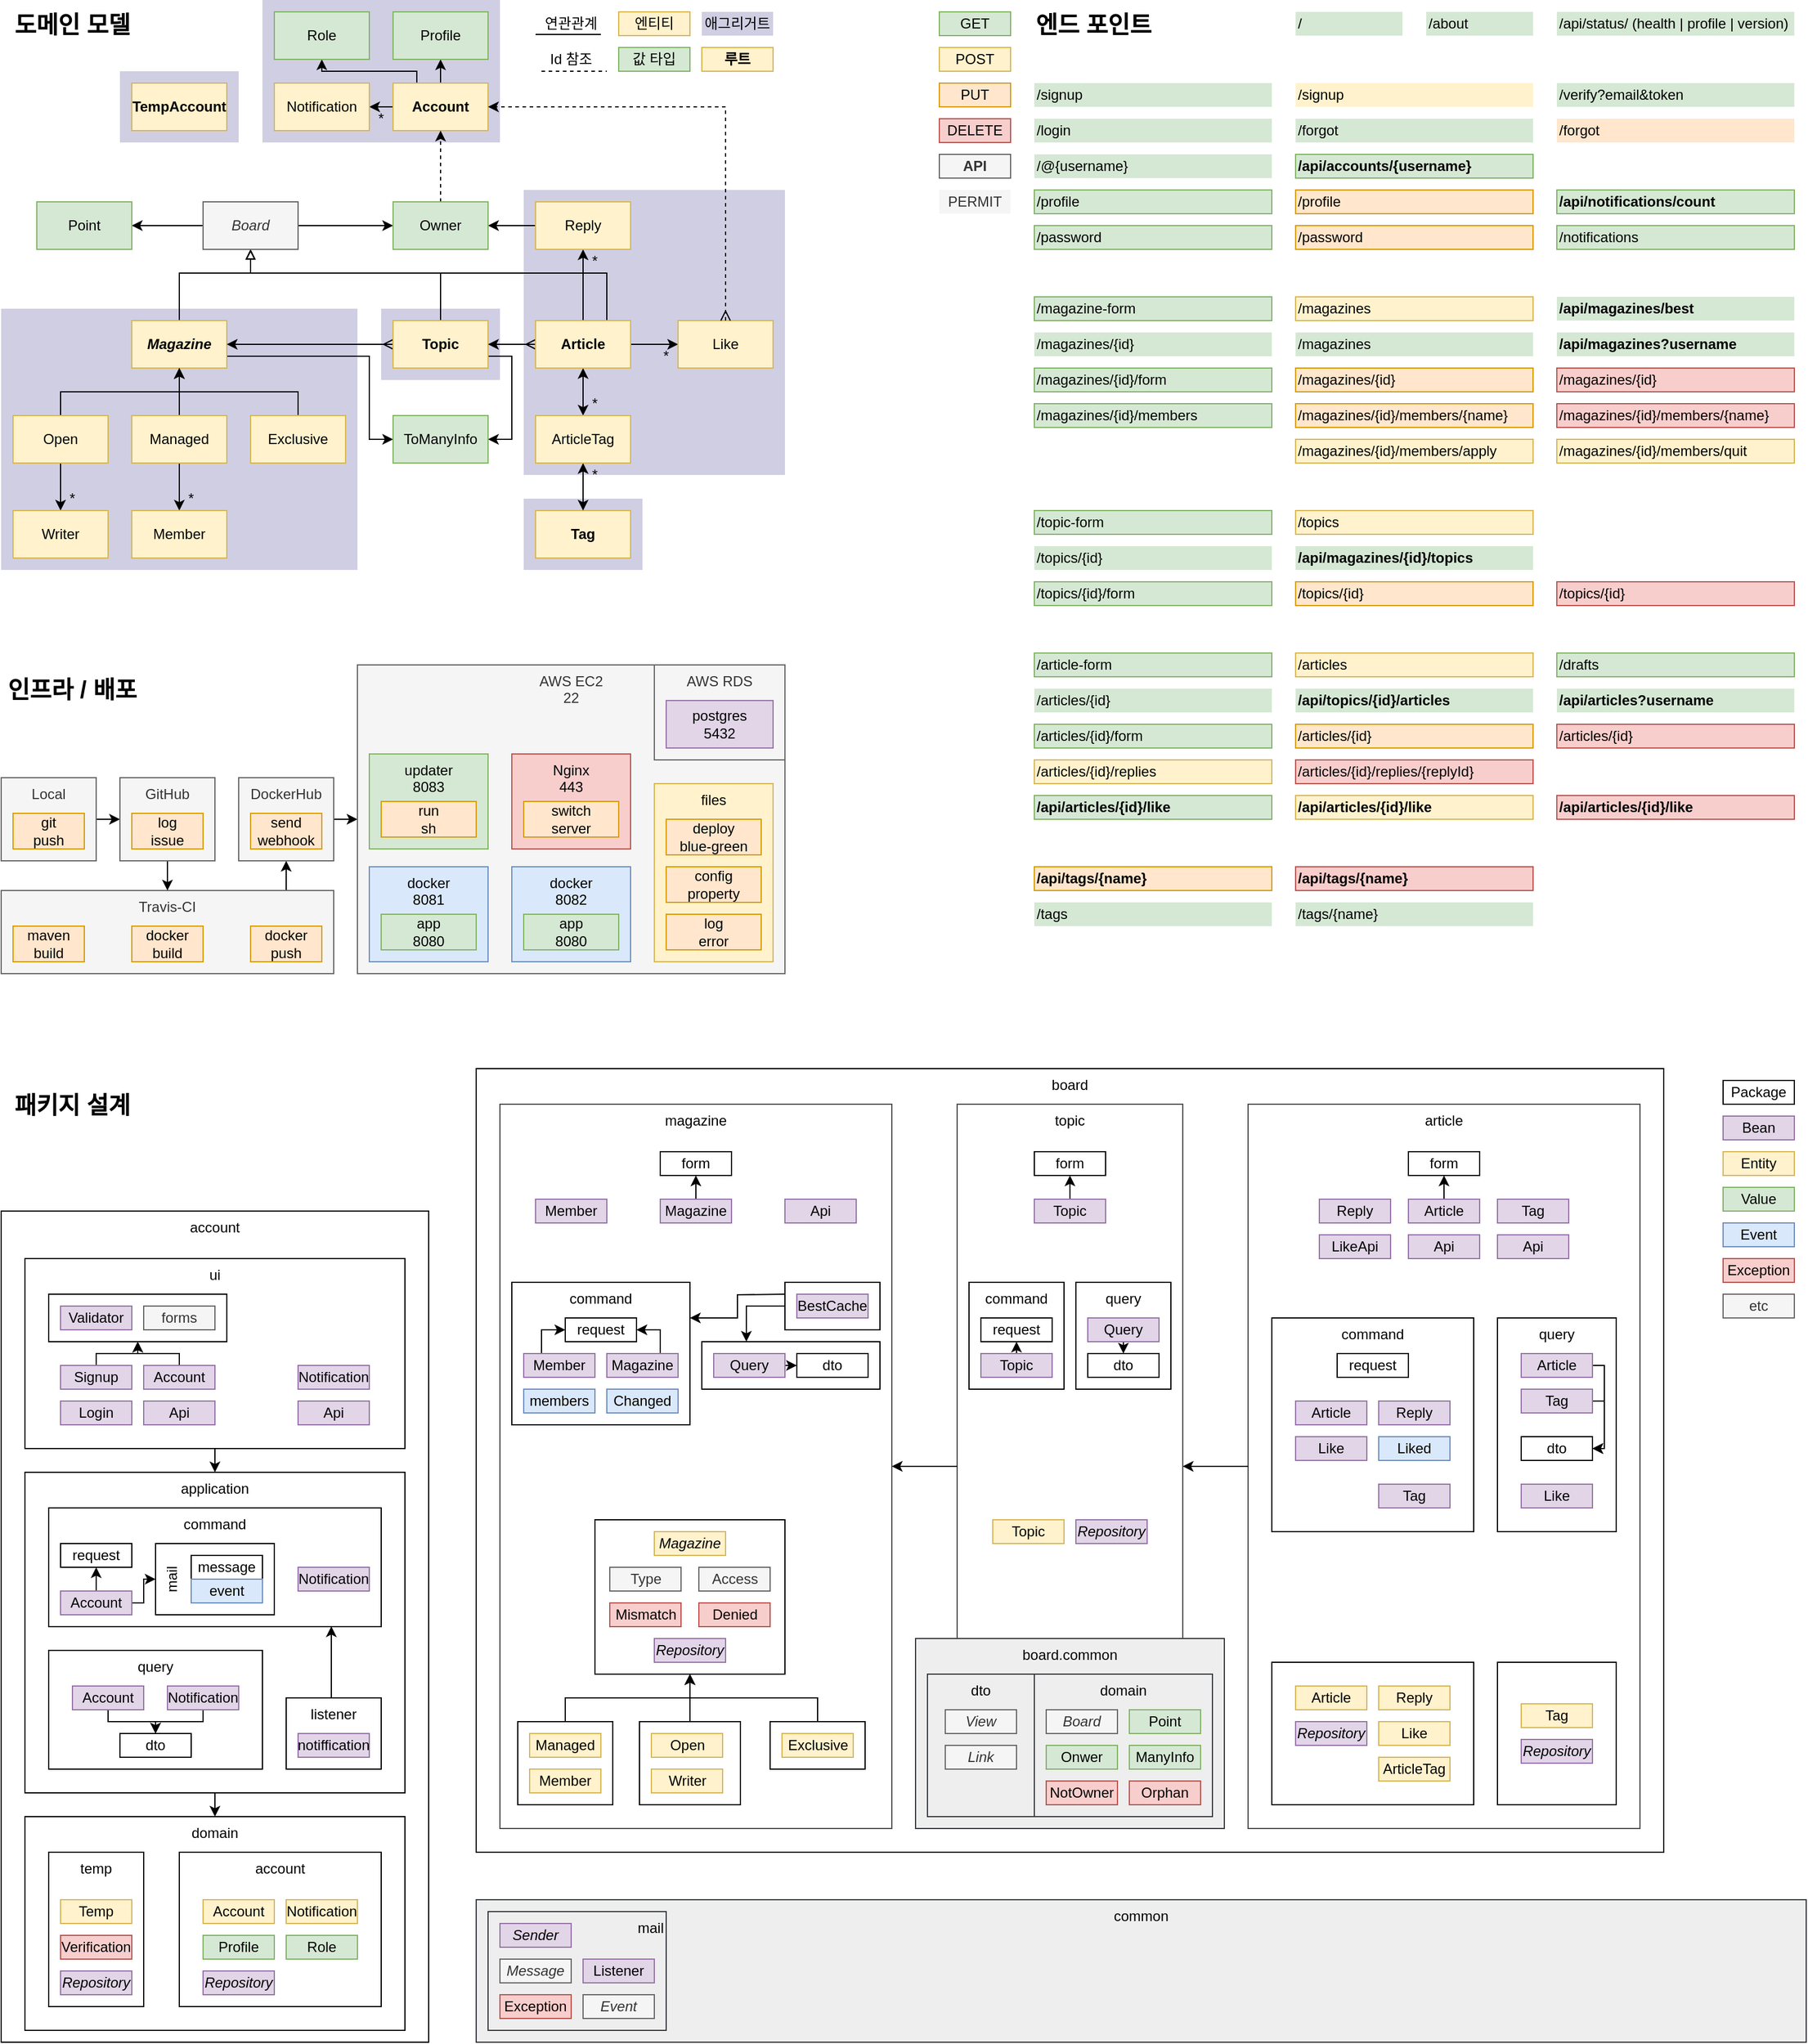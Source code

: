 <mxfile version="13.9.9" type="device"><diagram id="ZZNJzAvCKGJNHufnDKFV" name="Page-1"><mxGraphModel dx="1422" dy="825" grid="1" gridSize="10" guides="1" tooltips="1" connect="1" arrows="1" fold="1" page="1" pageScale="1" pageWidth="1600" pageHeight="900" math="0" shadow="0"><root><mxCell id="0"/><mxCell id="1" parent="0"/><mxCell id="ehzZO6j8kM4KwqVArTPe-61" value="" style="rounded=0;whiteSpace=wrap;html=1;horizontal=1;verticalAlign=top;strokeColor=none;" parent="1" vertex="1"><mxGeometry x="900" y="40" width="660" height="820" as="geometry"/></mxCell><mxCell id="pK3plaUY-_CS5rjRikKl-194" value="" style="rounded=0;whiteSpace=wrap;html=1;horizontal=1;verticalAlign=top;fillColor=#d0cee2;strokeColor=none;" parent="1" vertex="1"><mxGeometry x="260" y="40" width="200" height="120" as="geometry"/></mxCell><mxCell id="Lp5XusapAQbL7XT4OZvI-15" value="" style="rounded=0;whiteSpace=wrap;html=1;horizontal=1;verticalAlign=top;fillColor=#d0cee2;strokeColor=none;" parent="1" vertex="1"><mxGeometry x="480" y="460" width="100" height="60" as="geometry"/></mxCell><mxCell id="Lp5XusapAQbL7XT4OZvI-11" value="" style="rounded=0;whiteSpace=wrap;html=1;horizontal=1;verticalAlign=top;fillColor=#d0cee2;strokeColor=none;" parent="1" vertex="1"><mxGeometry x="480" y="200" width="220" height="240" as="geometry"/></mxCell><mxCell id="Lp5XusapAQbL7XT4OZvI-10" value="" style="rounded=0;whiteSpace=wrap;html=1;horizontal=1;verticalAlign=top;fillColor=#d0cee2;strokeColor=none;" parent="1" vertex="1"><mxGeometry x="360" y="300" width="100" height="60" as="geometry"/></mxCell><mxCell id="pK3plaUY-_CS5rjRikKl-26" value="board" style="rounded=0;whiteSpace=wrap;html=1;horizontal=1;verticalAlign=top;align=center;spacingLeft=0;" parent="1" vertex="1"><mxGeometry x="440" y="940" width="1000" height="660" as="geometry"/></mxCell><mxCell id="Lp5XusapAQbL7XT4OZvI-89" style="edgeStyle=orthogonalEdgeStyle;rounded=0;orthogonalLoop=1;jettySize=auto;html=1;exitX=0;exitY=0.5;exitDx=0;exitDy=0;entryX=1;entryY=0.5;entryDx=0;entryDy=0;startArrow=none;startFill=0;" parent="1" source="pK3plaUY-_CS5rjRikKl-41" target="pK3plaUY-_CS5rjRikKl-39" edge="1"><mxGeometry relative="1" as="geometry"/></mxCell><mxCell id="pK3plaUY-_CS5rjRikKl-41" value="topic" style="rounded=0;whiteSpace=wrap;html=1;horizontal=1;verticalAlign=top;opacity=70;" parent="1" vertex="1"><mxGeometry x="845" y="970" width="190" height="610" as="geometry"/></mxCell><mxCell id="pK3plaUY-_CS5rjRikKl-18" value="account" style="rounded=0;whiteSpace=wrap;html=1;horizontal=1;verticalAlign=top;" parent="1" vertex="1"><mxGeometry x="40" y="1060" width="360" height="700" as="geometry"/></mxCell><mxCell id="n-Appd4k0UnREagx-Lx7-6" value="application" style="rounded=0;whiteSpace=wrap;html=1;horizontal=1;verticalAlign=top;" parent="1" vertex="1"><mxGeometry x="60" y="1280" width="320" height="270" as="geometry"/></mxCell><mxCell id="5iCXmPPSmvp450GPV8Xc-37" value="query" style="rounded=0;whiteSpace=wrap;html=1;horizontal=1;verticalAlign=top;" parent="1" vertex="1"><mxGeometry x="80" y="1430" width="180" height="100" as="geometry"/></mxCell><mxCell id="5iCXmPPSmvp450GPV8Xc-36" style="edgeStyle=orthogonalEdgeStyle;rounded=0;orthogonalLoop=1;jettySize=auto;html=1;exitX=0.5;exitY=1;exitDx=0;exitDy=0;entryX=0.5;entryY=0;entryDx=0;entryDy=0;" parent="1" source="n-Appd4k0UnREagx-Lx7-6" target="pK3plaUY-_CS5rjRikKl-22" edge="1"><mxGeometry relative="1" as="geometry"/></mxCell><mxCell id="n-Appd4k0UnREagx-Lx7-7" value="command" style="rounded=0;whiteSpace=wrap;html=1;horizontal=1;verticalAlign=top;" parent="1" vertex="1"><mxGeometry x="80" y="1310" width="280" height="100" as="geometry"/></mxCell><mxCell id="Tngi1Fy2NmoNI1kwDpmV-29" value="" style="rounded=0;whiteSpace=wrap;html=1;horizontal=1;verticalAlign=top;fillColor=#d0cee2;strokeColor=none;" parent="1" vertex="1"><mxGeometry x="40" y="300" width="300" height="220" as="geometry"/></mxCell><mxCell id="pK3plaUY-_CS5rjRikKl-39" value="magazine" style="rounded=0;whiteSpace=wrap;html=1;horizontal=1;verticalAlign=top;opacity=70;" parent="1" vertex="1"><mxGeometry x="460" y="970" width="330" height="610" as="geometry"/></mxCell><mxCell id="pK3plaUY-_CS5rjRikKl-12" value="" style="rounded=0;whiteSpace=wrap;html=1;strokeColor=none;" parent="1" vertex="1"><mxGeometry x="1480" y="940" width="80" height="220" as="geometry"/></mxCell><mxCell id="bLUCcpAfqZSqvqKswfC0-164" style="edgeStyle=orthogonalEdgeStyle;rounded=0;orthogonalLoop=1;jettySize=auto;html=1;exitX=0.5;exitY=1;exitDx=0;exitDy=0;entryX=0.5;entryY=0;entryDx=0;entryDy=0;" parent="1" edge="1"><mxGeometry relative="1" as="geometry"><mxPoint x="690" y="165" as="sourcePoint"/></mxGeometry></mxCell><mxCell id="bLUCcpAfqZSqvqKswfC0-166" style="edgeStyle=orthogonalEdgeStyle;rounded=0;orthogonalLoop=1;jettySize=auto;html=1;exitX=0.5;exitY=1;exitDx=0;exitDy=0;entryX=0.5;entryY=0;entryDx=0;entryDy=0;" parent="1" edge="1"><mxGeometry relative="1" as="geometry"><mxPoint x="690" y="195" as="sourcePoint"/></mxGeometry></mxCell><mxCell id="pK3plaUY-_CS5rjRikKl-11" value="Bean" style="rounded=0;whiteSpace=wrap;html=1;strokeColor=#9673a6;fillColor=#e1d5e7;" parent="1" vertex="1"><mxGeometry x="1490" y="980" width="60" height="20" as="geometry"/></mxCell><mxCell id="pK3plaUY-_CS5rjRikKl-13" value="Exception" style="rounded=0;whiteSpace=wrap;html=1;strokeColor=#b85450;fillColor=#f8cecc;" parent="1" vertex="1"><mxGeometry x="1490" y="1100" width="60" height="20" as="geometry"/></mxCell><mxCell id="pK3plaUY-_CS5rjRikKl-14" value="Entity" style="rounded=0;whiteSpace=wrap;html=1;strokeColor=#d6b656;fillColor=#fff2cc;" parent="1" vertex="1"><mxGeometry x="1490" y="1010" width="60" height="20" as="geometry"/></mxCell><mxCell id="pK3plaUY-_CS5rjRikKl-15" value="Value" style="rounded=0;whiteSpace=wrap;html=1;strokeColor=#82b366;fillColor=#d5e8d4;" parent="1" vertex="1"><mxGeometry x="1490" y="1040" width="60" height="20" as="geometry"/></mxCell><mxCell id="pK3plaUY-_CS5rjRikKl-17" value="Event" style="rounded=0;whiteSpace=wrap;html=1;strokeColor=#6c8ebf;fillColor=#dae8fc;" parent="1" vertex="1"><mxGeometry x="1490" y="1070" width="60" height="20" as="geometry"/></mxCell><mxCell id="5iCXmPPSmvp450GPV8Xc-35" style="edgeStyle=orthogonalEdgeStyle;rounded=0;orthogonalLoop=1;jettySize=auto;html=1;exitX=0.5;exitY=1;exitDx=0;exitDy=0;entryX=0.5;entryY=0;entryDx=0;entryDy=0;" parent="1" source="pK3plaUY-_CS5rjRikKl-20" target="n-Appd4k0UnREagx-Lx7-6" edge="1"><mxGeometry relative="1" as="geometry"/></mxCell><mxCell id="pK3plaUY-_CS5rjRikKl-20" value="ui" style="rounded=0;whiteSpace=wrap;html=1;horizontal=1;verticalAlign=top;" parent="1" vertex="1"><mxGeometry x="60" y="1100" width="320" height="160" as="geometry"/></mxCell><mxCell id="pK3plaUY-_CS5rjRikKl-22" value="domain" style="rounded=0;whiteSpace=wrap;html=1;horizontal=1;verticalAlign=top;" parent="1" vertex="1"><mxGeometry x="60" y="1570" width="320" height="180" as="geometry"/></mxCell><mxCell id="Lp5XusapAQbL7XT4OZvI-90" style="edgeStyle=orthogonalEdgeStyle;rounded=0;orthogonalLoop=1;jettySize=auto;html=1;exitX=0;exitY=0.5;exitDx=0;exitDy=0;entryX=1;entryY=0.5;entryDx=0;entryDy=0;startArrow=none;startFill=0;" parent="1" source="pK3plaUY-_CS5rjRikKl-40" target="pK3plaUY-_CS5rjRikKl-41" edge="1"><mxGeometry relative="1" as="geometry"/></mxCell><mxCell id="pK3plaUY-_CS5rjRikKl-40" value="article" style="rounded=0;whiteSpace=wrap;html=1;horizontal=1;verticalAlign=top;opacity=70;" parent="1" vertex="1"><mxGeometry x="1090" y="970" width="330" height="610" as="geometry"/></mxCell><mxCell id="pK3plaUY-_CS5rjRikKl-42" value="board.common" style="rounded=0;whiteSpace=wrap;html=1;horizontal=1;verticalAlign=top;fillColor=#eeeeee;strokeColor=#36393d;" parent="1" vertex="1"><mxGeometry x="810" y="1420" width="260" height="160" as="geometry"/></mxCell><mxCell id="pK3plaUY-_CS5rjRikKl-45" value="Login" style="rounded=0;whiteSpace=wrap;html=1;strokeColor=#9673a6;fillColor=#e1d5e7;" parent="1" vertex="1"><mxGeometry x="90" y="1220" width="60" height="20" as="geometry"/></mxCell><mxCell id="Lp5XusapAQbL7XT4OZvI-24" style="edgeStyle=orthogonalEdgeStyle;rounded=0;orthogonalLoop=1;jettySize=auto;html=1;exitX=0.5;exitY=0;exitDx=0;exitDy=0;entryX=0.5;entryY=1;entryDx=0;entryDy=0;startArrow=none;startFill=0;" parent="1" source="pK3plaUY-_CS5rjRikKl-46" target="5iCXmPPSmvp450GPV8Xc-2" edge="1"><mxGeometry relative="1" as="geometry"><Array as="points"><mxPoint x="190" y="1180"/><mxPoint x="155" y="1180"/></Array></mxGeometry></mxCell><mxCell id="pK3plaUY-_CS5rjRikKl-46" value="Account" style="rounded=0;whiteSpace=wrap;html=1;strokeColor=#9673a6;fillColor=#e1d5e7;" parent="1" vertex="1"><mxGeometry x="160" y="1190" width="60" height="20" as="geometry"/></mxCell><mxCell id="5iCXmPPSmvp450GPV8Xc-10" style="edgeStyle=orthogonalEdgeStyle;rounded=0;orthogonalLoop=1;jettySize=auto;html=1;exitX=0.5;exitY=0;exitDx=0;exitDy=0;entryX=0.5;entryY=1;entryDx=0;entryDy=0;" parent="1" source="pK3plaUY-_CS5rjRikKl-51" target="5iCXmPPSmvp450GPV8Xc-5" edge="1"><mxGeometry relative="1" as="geometry"/></mxCell><mxCell id="Lp5XusapAQbL7XT4OZvI-49" style="edgeStyle=orthogonalEdgeStyle;rounded=0;orthogonalLoop=1;jettySize=auto;html=1;exitX=1;exitY=0.5;exitDx=0;exitDy=0;entryX=0;entryY=0.5;entryDx=0;entryDy=0;startArrow=none;startFill=0;" parent="1" source="pK3plaUY-_CS5rjRikKl-51" target="Lp5XusapAQbL7XT4OZvI-45" edge="1"><mxGeometry relative="1" as="geometry"><Array as="points"><mxPoint x="160" y="1390"/><mxPoint x="160" y="1370"/></Array></mxGeometry></mxCell><mxCell id="pK3plaUY-_CS5rjRikKl-51" value="Account" style="rounded=0;whiteSpace=wrap;html=1;strokeColor=#9673a6;fillColor=#e1d5e7;" parent="1" vertex="1"><mxGeometry x="90" y="1380" width="60" height="20" as="geometry"/></mxCell><mxCell id="pK3plaUY-_CS5rjRikKl-57" value="temp" style="rounded=0;whiteSpace=wrap;html=1;horizontal=1;verticalAlign=top;" parent="1" vertex="1"><mxGeometry x="80" y="1600" width="80" height="130" as="geometry"/></mxCell><mxCell id="pK3plaUY-_CS5rjRikKl-58" value="account" style="rounded=0;whiteSpace=wrap;html=1;horizontal=1;verticalAlign=top;" parent="1" vertex="1"><mxGeometry x="190" y="1600" width="170" height="130" as="geometry"/></mxCell><mxCell id="pK3plaUY-_CS5rjRikKl-59" value="Repository" style="rounded=0;whiteSpace=wrap;html=1;strokeColor=#9673a6;fillColor=#e1d5e7;fontStyle=2" parent="1" vertex="1"><mxGeometry x="90" y="1700" width="60" height="20" as="geometry"/></mxCell><mxCell id="pK3plaUY-_CS5rjRikKl-60" value="Temp" style="rounded=0;whiteSpace=wrap;html=1;strokeColor=#d6b656;fillColor=#fff2cc;" parent="1" vertex="1"><mxGeometry x="90" y="1640" width="60" height="20" as="geometry"/></mxCell><mxCell id="pK3plaUY-_CS5rjRikKl-61" value="Verification" style="rounded=0;whiteSpace=wrap;html=1;strokeColor=#b85450;fillColor=#f8cecc;" parent="1" vertex="1"><mxGeometry x="90" y="1670" width="60" height="20" as="geometry"/></mxCell><mxCell id="pK3plaUY-_CS5rjRikKl-64" value="Repository" style="rounded=0;whiteSpace=wrap;html=1;strokeColor=#9673a6;fillColor=#e1d5e7;fontStyle=2" parent="1" vertex="1"><mxGeometry x="210" y="1700" width="60" height="20" as="geometry"/></mxCell><mxCell id="pK3plaUY-_CS5rjRikKl-65" value="Account" style="rounded=0;whiteSpace=wrap;html=1;strokeColor=#d6b656;fillColor=#fff2cc;" parent="1" vertex="1"><mxGeometry x="210" y="1640" width="60" height="20" as="geometry"/></mxCell><mxCell id="pK3plaUY-_CS5rjRikKl-72" value="Role" style="rounded=0;whiteSpace=wrap;html=1;strokeColor=#82b366;fillColor=#d5e8d4;" parent="1" vertex="1"><mxGeometry x="280" y="1670" width="60" height="20" as="geometry"/></mxCell><mxCell id="pK3plaUY-_CS5rjRikKl-73" value="Profile" style="rounded=0;whiteSpace=wrap;html=1;strokeColor=#82b366;fillColor=#d5e8d4;" parent="1" vertex="1"><mxGeometry x="210" y="1670" width="60" height="20" as="geometry"/></mxCell><mxCell id="5iCXmPPSmvp450GPV8Xc-41" style="edgeStyle=orthogonalEdgeStyle;rounded=0;orthogonalLoop=1;jettySize=auto;html=1;exitX=0.5;exitY=0;exitDx=0;exitDy=0;entryX=0.5;entryY=1;entryDx=0;entryDy=0;" parent="1" source="pK3plaUY-_CS5rjRikKl-81" target="pK3plaUY-_CS5rjRikKl-85" edge="1"><mxGeometry relative="1" as="geometry"/></mxCell><mxCell id="pK3plaUY-_CS5rjRikKl-81" value="Magazine" style="rounded=0;whiteSpace=wrap;html=1;strokeColor=#9673a6;fillColor=#e1d5e7;" parent="1" vertex="1"><mxGeometry x="595" y="1050" width="60" height="20" as="geometry"/></mxCell><mxCell id="5iCXmPPSmvp450GPV8Xc-93" style="edgeStyle=orthogonalEdgeStyle;rounded=0;orthogonalLoop=1;jettySize=auto;html=1;exitX=0.5;exitY=0;exitDx=0;exitDy=0;entryX=0.5;entryY=1;entryDx=0;entryDy=0;" parent="1" source="pK3plaUY-_CS5rjRikKl-82" target="pK3plaUY-_CS5rjRikKl-86" edge="1"><mxGeometry relative="1" as="geometry"/></mxCell><mxCell id="pK3plaUY-_CS5rjRikKl-82" value="Topic" style="rounded=0;whiteSpace=wrap;html=1;strokeColor=#9673a6;fillColor=#e1d5e7;" parent="1" vertex="1"><mxGeometry x="910" y="1050" width="60" height="20" as="geometry"/></mxCell><mxCell id="5iCXmPPSmvp450GPV8Xc-94" style="edgeStyle=orthogonalEdgeStyle;rounded=0;orthogonalLoop=1;jettySize=auto;html=1;exitX=0.5;exitY=0;exitDx=0;exitDy=0;entryX=0.5;entryY=1;entryDx=0;entryDy=0;" parent="1" source="pK3plaUY-_CS5rjRikKl-83" target="pK3plaUY-_CS5rjRikKl-87" edge="1"><mxGeometry relative="1" as="geometry"/></mxCell><mxCell id="pK3plaUY-_CS5rjRikKl-83" value="Article" style="rounded=0;whiteSpace=wrap;html=1;strokeColor=#9673a6;fillColor=#e1d5e7;" parent="1" vertex="1"><mxGeometry x="1225" y="1050" width="60" height="20" as="geometry"/></mxCell><mxCell id="pK3plaUY-_CS5rjRikKl-84" value="Reply" style="rounded=0;whiteSpace=wrap;html=1;strokeColor=#9673a6;fillColor=#e1d5e7;" parent="1" vertex="1"><mxGeometry x="1150" y="1050" width="60" height="20" as="geometry"/></mxCell><mxCell id="pK3plaUY-_CS5rjRikKl-85" value="form" style="rounded=0;whiteSpace=wrap;html=1;" parent="1" vertex="1"><mxGeometry x="595" y="1010" width="60" height="20" as="geometry"/></mxCell><mxCell id="pK3plaUY-_CS5rjRikKl-86" value="form" style="rounded=0;whiteSpace=wrap;html=1;" parent="1" vertex="1"><mxGeometry x="910" y="1010" width="60" height="20" as="geometry"/></mxCell><mxCell id="pK3plaUY-_CS5rjRikKl-87" value="form" style="rounded=0;whiteSpace=wrap;html=1;" parent="1" vertex="1"><mxGeometry x="1225" y="1010" width="60" height="20" as="geometry"/></mxCell><mxCell id="pK3plaUY-_CS5rjRikKl-97" value="Topic" style="rounded=0;whiteSpace=wrap;html=1;strokeColor=#d6b656;fillColor=#fff2cc;" parent="1" vertex="1"><mxGeometry x="875" y="1320" width="60" height="20" as="geometry"/></mxCell><mxCell id="pK3plaUY-_CS5rjRikKl-102" value="Repository" style="rounded=0;whiteSpace=wrap;html=1;strokeColor=#9673a6;fillColor=#e1d5e7;fontStyle=2" parent="1" vertex="1"><mxGeometry x="945" y="1320" width="60" height="20" as="geometry"/></mxCell><mxCell id="Tngi1Fy2NmoNI1kwDpmV-25" style="edgeStyle=orthogonalEdgeStyle;rounded=0;orthogonalLoop=1;jettySize=auto;html=1;exitX=0.5;exitY=0;exitDx=0;exitDy=0;entryX=0.5;entryY=1;entryDx=0;entryDy=0;endArrow=block;endFill=0;" parent="1" source="pK3plaUY-_CS5rjRikKl-156" target="Tngi1Fy2NmoNI1kwDpmV-22" edge="1"><mxGeometry relative="1" as="geometry"><Array as="points"><mxPoint x="190" y="270"/><mxPoint x="250" y="270"/></Array></mxGeometry></mxCell><mxCell id="Lp5XusapAQbL7XT4OZvI-6" style="edgeStyle=orthogonalEdgeStyle;rounded=0;orthogonalLoop=1;jettySize=auto;html=1;exitX=1;exitY=0.75;exitDx=0;exitDy=0;entryX=0;entryY=0.5;entryDx=0;entryDy=0;startArrow=none;startFill=0;" parent="1" source="pK3plaUY-_CS5rjRikKl-156" target="w7T1JRzFDScQoqZ_-cZy-49" edge="1"><mxGeometry relative="1" as="geometry"><Array as="points"><mxPoint x="350" y="340"/><mxPoint x="350" y="410"/></Array></mxGeometry></mxCell><mxCell id="pK3plaUY-_CS5rjRikKl-156" value="Magazine" style="rounded=0;whiteSpace=wrap;html=1;strokeColor=#d6b656;fillColor=#fff2cc;fontStyle=3" parent="1" vertex="1"><mxGeometry x="150" y="310" width="80" height="40" as="geometry"/></mxCell><mxCell id="pK3plaUY-_CS5rjRikKl-162" style="edgeStyle=orthogonalEdgeStyle;rounded=0;orthogonalLoop=1;jettySize=auto;html=1;exitX=0;exitY=0.5;exitDx=0;exitDy=0;entryX=1;entryY=0.5;entryDx=0;entryDy=0;startArrow=ERmany;startFill=0;" parent="1" source="pK3plaUY-_CS5rjRikKl-157" target="pK3plaUY-_CS5rjRikKl-156" edge="1"><mxGeometry relative="1" as="geometry"/></mxCell><mxCell id="Tngi1Fy2NmoNI1kwDpmV-26" style="edgeStyle=orthogonalEdgeStyle;rounded=0;orthogonalLoop=1;jettySize=auto;html=1;exitX=0.5;exitY=0;exitDx=0;exitDy=0;entryX=0.5;entryY=1;entryDx=0;entryDy=0;endArrow=block;endFill=0;" parent="1" source="pK3plaUY-_CS5rjRikKl-157" target="Tngi1Fy2NmoNI1kwDpmV-22" edge="1"><mxGeometry relative="1" as="geometry"><Array as="points"><mxPoint x="410" y="270"/><mxPoint x="250" y="270"/></Array></mxGeometry></mxCell><mxCell id="Lp5XusapAQbL7XT4OZvI-7" style="edgeStyle=orthogonalEdgeStyle;rounded=0;orthogonalLoop=1;jettySize=auto;html=1;exitX=1;exitY=0.75;exitDx=0;exitDy=0;entryX=1;entryY=0.5;entryDx=0;entryDy=0;startArrow=none;startFill=0;" parent="1" source="pK3plaUY-_CS5rjRikKl-157" target="w7T1JRzFDScQoqZ_-cZy-49" edge="1"><mxGeometry relative="1" as="geometry"/></mxCell><mxCell id="pK3plaUY-_CS5rjRikKl-157" value="Topic" style="rounded=0;whiteSpace=wrap;html=1;strokeColor=#d6b656;fillColor=#fff2cc;fontStyle=1" parent="1" vertex="1"><mxGeometry x="370" y="310" width="80" height="40" as="geometry"/></mxCell><mxCell id="pK3plaUY-_CS5rjRikKl-164" style="edgeStyle=orthogonalEdgeStyle;rounded=0;orthogonalLoop=1;jettySize=auto;html=1;exitX=0;exitY=0.5;exitDx=0;exitDy=0;entryX=1;entryY=0.5;entryDx=0;entryDy=0;startArrow=ERmany;startFill=0;" parent="1" source="pK3plaUY-_CS5rjRikKl-158" target="pK3plaUY-_CS5rjRikKl-157" edge="1"><mxGeometry relative="1" as="geometry"/></mxCell><mxCell id="pK3plaUY-_CS5rjRikKl-186" style="edgeStyle=orthogonalEdgeStyle;rounded=0;orthogonalLoop=1;jettySize=auto;html=1;exitX=1;exitY=0.5;exitDx=0;exitDy=0;entryX=0;entryY=0.5;entryDx=0;entryDy=0;startArrow=none;startFill=0;" parent="1" source="pK3plaUY-_CS5rjRikKl-158" target="pK3plaUY-_CS5rjRikKl-159" edge="1"><mxGeometry relative="1" as="geometry"/></mxCell><mxCell id="Tngi1Fy2NmoNI1kwDpmV-27" style="edgeStyle=orthogonalEdgeStyle;rounded=0;orthogonalLoop=1;jettySize=auto;html=1;exitX=0.25;exitY=0;exitDx=0;exitDy=0;entryX=0.5;entryY=1;entryDx=0;entryDy=0;endArrow=block;endFill=0;" parent="1" source="pK3plaUY-_CS5rjRikKl-158" target="Tngi1Fy2NmoNI1kwDpmV-22" edge="1"><mxGeometry relative="1" as="geometry"><Array as="points"><mxPoint x="550" y="270"/><mxPoint x="250" y="270"/></Array></mxGeometry></mxCell><mxCell id="Lp5XusapAQbL7XT4OZvI-1" style="edgeStyle=orthogonalEdgeStyle;rounded=0;orthogonalLoop=1;jettySize=auto;html=1;exitX=0.5;exitY=0;exitDx=0;exitDy=0;entryX=0.5;entryY=1;entryDx=0;entryDy=0;" parent="1" source="pK3plaUY-_CS5rjRikKl-158" target="pK3plaUY-_CS5rjRikKl-171" edge="1"><mxGeometry relative="1" as="geometry"/></mxCell><mxCell id="Lp5XusapAQbL7XT4OZvI-13" style="edgeStyle=orthogonalEdgeStyle;rounded=0;orthogonalLoop=1;jettySize=auto;html=1;exitX=0.5;exitY=1;exitDx=0;exitDy=0;entryX=0.5;entryY=0;entryDx=0;entryDy=0;startArrow=classic;startFill=1;" parent="1" source="pK3plaUY-_CS5rjRikKl-158" target="pK3plaUY-_CS5rjRikKl-174" edge="1"><mxGeometry relative="1" as="geometry"/></mxCell><mxCell id="pK3plaUY-_CS5rjRikKl-158" value="Article" style="rounded=0;whiteSpace=wrap;html=1;strokeColor=#d6b656;fillColor=#fff2cc;fontStyle=1" parent="1" vertex="1"><mxGeometry x="490" y="310" width="80" height="40" as="geometry"/></mxCell><mxCell id="pK3plaUY-_CS5rjRikKl-159" value="Like" style="rounded=0;whiteSpace=wrap;html=1;strokeColor=#d6b656;fillColor=#fff2cc;" parent="1" vertex="1"><mxGeometry x="610" y="310" width="80" height="40" as="geometry"/></mxCell><mxCell id="w7T1JRzFDScQoqZ_-cZy-60" style="edgeStyle=orthogonalEdgeStyle;rounded=0;orthogonalLoop=1;jettySize=auto;html=1;exitX=0.5;exitY=0;exitDx=0;exitDy=0;entryX=0.5;entryY=1;entryDx=0;entryDy=0;startArrow=none;startFill=0;endArrow=classic;endFill=1;" parent="1" source="pK3plaUY-_CS5rjRikKl-166" target="w7T1JRzFDScQoqZ_-cZy-46" edge="1"><mxGeometry relative="1" as="geometry"/></mxCell><mxCell id="Lp5XusapAQbL7XT4OZvI-17" style="edgeStyle=orthogonalEdgeStyle;rounded=0;orthogonalLoop=1;jettySize=auto;html=1;exitX=0;exitY=0.5;exitDx=0;exitDy=0;entryX=1;entryY=0.5;entryDx=0;entryDy=0;startArrow=none;startFill=0;" parent="1" source="pK3plaUY-_CS5rjRikKl-166" target="pK3plaUY-_CS5rjRikKl-170" edge="1"><mxGeometry relative="1" as="geometry"/></mxCell><mxCell id="Lp5XusapAQbL7XT4OZvI-20" style="edgeStyle=orthogonalEdgeStyle;rounded=0;orthogonalLoop=1;jettySize=auto;html=1;exitX=0.25;exitY=0;exitDx=0;exitDy=0;entryX=0.5;entryY=1;entryDx=0;entryDy=0;startArrow=none;startFill=0;" parent="1" source="pK3plaUY-_CS5rjRikKl-166" target="Lp5XusapAQbL7XT4OZvI-19" edge="1"><mxGeometry relative="1" as="geometry"><Array as="points"><mxPoint x="390" y="100"/><mxPoint x="310" y="100"/></Array></mxGeometry></mxCell><mxCell id="pK3plaUY-_CS5rjRikKl-166" value="Account" style="rounded=0;whiteSpace=wrap;html=1;strokeColor=#d6b656;fillColor=#fff2cc;fontStyle=1" parent="1" vertex="1"><mxGeometry x="370" y="110" width="80" height="40" as="geometry"/></mxCell><mxCell id="pK3plaUY-_CS5rjRikKl-170" value="Notification" style="rounded=0;whiteSpace=wrap;html=1;strokeColor=#d6b656;fillColor=#fff2cc;fontStyle=0" parent="1" vertex="1"><mxGeometry x="270" y="110" width="80" height="40" as="geometry"/></mxCell><mxCell id="pK3plaUY-_CS5rjRikKl-190" style="edgeStyle=orthogonalEdgeStyle;rounded=0;orthogonalLoop=1;jettySize=auto;html=1;exitX=0.5;exitY=0;exitDx=0;exitDy=0;startArrow=ERmany;startFill=0;entryX=1;entryY=0.5;entryDx=0;entryDy=0;dashed=1;" parent="1" source="pK3plaUY-_CS5rjRikKl-159" target="pK3plaUY-_CS5rjRikKl-166" edge="1"><mxGeometry relative="1" as="geometry"><mxPoint x="510" y="130.353" as="targetPoint"/></mxGeometry></mxCell><mxCell id="Lp5XusapAQbL7XT4OZvI-12" style="edgeStyle=orthogonalEdgeStyle;rounded=0;orthogonalLoop=1;jettySize=auto;html=1;exitX=0;exitY=0.5;exitDx=0;exitDy=0;entryX=1;entryY=0.5;entryDx=0;entryDy=0;startArrow=none;startFill=0;" parent="1" source="pK3plaUY-_CS5rjRikKl-171" target="Tngi1Fy2NmoNI1kwDpmV-23" edge="1"><mxGeometry relative="1" as="geometry"/></mxCell><mxCell id="pK3plaUY-_CS5rjRikKl-171" value="Reply" style="rounded=0;whiteSpace=wrap;html=1;strokeColor=#d6b656;fillColor=#fff2cc;fontStyle=0" parent="1" vertex="1"><mxGeometry x="490" y="210" width="80" height="40" as="geometry"/></mxCell><mxCell id="pK3plaUY-_CS5rjRikKl-172" value="Tag" style="rounded=0;whiteSpace=wrap;html=1;strokeColor=#d6b656;fillColor=#fff2cc;fontStyle=1" parent="1" vertex="1"><mxGeometry x="490" y="470" width="80" height="40" as="geometry"/></mxCell><mxCell id="Lp5XusapAQbL7XT4OZvI-14" style="edgeStyle=orthogonalEdgeStyle;rounded=0;orthogonalLoop=1;jettySize=auto;html=1;exitX=0.5;exitY=1;exitDx=0;exitDy=0;entryX=0.5;entryY=0;entryDx=0;entryDy=0;startArrow=classic;startFill=1;" parent="1" source="pK3plaUY-_CS5rjRikKl-174" target="pK3plaUY-_CS5rjRikKl-172" edge="1"><mxGeometry relative="1" as="geometry"/></mxCell><mxCell id="pK3plaUY-_CS5rjRikKl-174" value="ArticleTag" style="rounded=0;whiteSpace=wrap;html=1;strokeColor=#d6b656;fillColor=#fff2cc;" parent="1" vertex="1"><mxGeometry x="490" y="390" width="80" height="40" as="geometry"/></mxCell><mxCell id="pK3plaUY-_CS5rjRikKl-203" value="" style="rounded=0;whiteSpace=wrap;html=1;horizontal=1;verticalAlign=top;strokeColor=none;" parent="1" vertex="1"><mxGeometry x="480" y="40" width="220" height="70" as="geometry"/></mxCell><mxCell id="pK3plaUY-_CS5rjRikKl-206" value="연관관계" style="rounded=0;whiteSpace=wrap;html=1;strokeColor=none;" parent="1" vertex="1"><mxGeometry x="490" y="50" width="60" height="20" as="geometry"/></mxCell><mxCell id="pK3plaUY-_CS5rjRikKl-207" value="Id 참조" style="rounded=0;whiteSpace=wrap;html=1;dashed=1;strokeColor=none;fillColor=none;" parent="1" vertex="1"><mxGeometry x="490" y="80" width="60" height="20" as="geometry"/></mxCell><mxCell id="pK3plaUY-_CS5rjRikKl-209" value="값 타입" style="rounded=0;whiteSpace=wrap;html=1;fontStyle=0;fillColor=#d5e8d4;strokeColor=#82b366;" parent="1" vertex="1"><mxGeometry x="560" y="80" width="60" height="20" as="geometry"/></mxCell><mxCell id="Lp5XusapAQbL7XT4OZvI-23" style="edgeStyle=orthogonalEdgeStyle;rounded=0;orthogonalLoop=1;jettySize=auto;html=1;exitX=0.5;exitY=0;exitDx=0;exitDy=0;entryX=0.5;entryY=1;entryDx=0;entryDy=0;startArrow=none;startFill=0;" parent="1" source="n-Appd4k0UnREagx-Lx7-1" target="5iCXmPPSmvp450GPV8Xc-2" edge="1"><mxGeometry relative="1" as="geometry"><Array as="points"><mxPoint x="120" y="1180"/><mxPoint x="155" y="1180"/></Array></mxGeometry></mxCell><mxCell id="n-Appd4k0UnREagx-Lx7-1" value="Signup" style="rounded=0;whiteSpace=wrap;html=1;strokeColor=#9673a6;fillColor=#e1d5e7;" parent="1" vertex="1"><mxGeometry x="90" y="1190" width="60" height="20" as="geometry"/></mxCell><mxCell id="n-Appd4k0UnREagx-Lx7-2" value="Api" style="rounded=0;whiteSpace=wrap;html=1;strokeColor=#9673a6;fillColor=#e1d5e7;" parent="1" vertex="1"><mxGeometry x="160" y="1220" width="60" height="20" as="geometry"/></mxCell><mxCell id="n-Appd4k0UnREagx-Lx7-8" value="엔티티" style="rounded=0;whiteSpace=wrap;html=1;fontStyle=0;fillColor=#fff2cc;strokeColor=#d6b656;" parent="1" vertex="1"><mxGeometry x="560" y="50" width="60" height="20" as="geometry"/></mxCell><mxCell id="-p5i-w1jWa-K4ddAnB04-5" value="" style="rounded=0;whiteSpace=wrap;html=1;horizontal=1;verticalAlign=top;strokeColor=none;" parent="1" vertex="1"><mxGeometry x="820" y="40" width="80" height="190" as="geometry"/></mxCell><mxCell id="-p5i-w1jWa-K4ddAnB04-6" value="GET" style="rounded=0;whiteSpace=wrap;html=1;fillColor=#d5e8d4;strokeColor=#82b366;" parent="1" vertex="1"><mxGeometry x="830" y="50" width="60" height="20" as="geometry"/></mxCell><mxCell id="-p5i-w1jWa-K4ddAnB04-7" value="POST" style="rounded=0;whiteSpace=wrap;html=1;fillColor=#fff2cc;strokeColor=#d6b656;" parent="1" vertex="1"><mxGeometry x="830" y="80" width="60" height="20" as="geometry"/></mxCell><mxCell id="-p5i-w1jWa-K4ddAnB04-8" value="PUT" style="rounded=0;whiteSpace=wrap;html=1;fontStyle=0;fillColor=#ffe6cc;strokeColor=#d79b00;" parent="1" vertex="1"><mxGeometry x="830" y="110" width="60" height="20" as="geometry"/></mxCell><mxCell id="-p5i-w1jWa-K4ddAnB04-9" value="API" style="rounded=0;whiteSpace=wrap;html=1;fontStyle=1;fillColor=#f5f5f5;strokeColor=#666666;fontColor=#333333;" parent="1" vertex="1"><mxGeometry x="830" y="170" width="60" height="20" as="geometry"/></mxCell><mxCell id="-p5i-w1jWa-K4ddAnB04-10" value="DELETE" style="rounded=0;whiteSpace=wrap;html=1;fontStyle=0;fillColor=#f8cecc;strokeColor=#b85450;" parent="1" vertex="1"><mxGeometry x="830" y="140" width="60" height="20" as="geometry"/></mxCell><mxCell id="Tngi1Fy2NmoNI1kwDpmV-1" value="Package" style="rounded=0;whiteSpace=wrap;html=1;" parent="1" vertex="1"><mxGeometry x="1490" y="950" width="60" height="20" as="geometry"/></mxCell><mxCell id="Tngi1Fy2NmoNI1kwDpmV-2" value="etc" style="rounded=0;whiteSpace=wrap;html=1;strokeColor=#666666;fillColor=#f5f5f5;fontColor=#333333;" parent="1" vertex="1"><mxGeometry x="1490" y="1130" width="60" height="20" as="geometry"/></mxCell><mxCell id="Tngi1Fy2NmoNI1kwDpmV-24" style="edgeStyle=orthogonalEdgeStyle;rounded=0;orthogonalLoop=1;jettySize=auto;html=1;exitX=1;exitY=0.5;exitDx=0;exitDy=0;entryX=0;entryY=0.5;entryDx=0;entryDy=0;" parent="1" source="Tngi1Fy2NmoNI1kwDpmV-22" target="Tngi1Fy2NmoNI1kwDpmV-23" edge="1"><mxGeometry relative="1" as="geometry"/></mxCell><mxCell id="w7T1JRzFDScQoqZ_-cZy-41" style="edgeStyle=orthogonalEdgeStyle;rounded=0;orthogonalLoop=1;jettySize=auto;html=1;exitX=0;exitY=0.5;exitDx=0;exitDy=0;entryX=1;entryY=0.5;entryDx=0;entryDy=0;startArrow=none;startFill=0;endArrow=classic;endFill=1;" parent="1" source="Tngi1Fy2NmoNI1kwDpmV-22" target="w7T1JRzFDScQoqZ_-cZy-40" edge="1"><mxGeometry relative="1" as="geometry"/></mxCell><mxCell id="Tngi1Fy2NmoNI1kwDpmV-22" value="Board" style="rounded=0;whiteSpace=wrap;html=1;strokeColor=#666666;fillColor=#f5f5f5;fontStyle=2;fontColor=#333333;" parent="1" vertex="1"><mxGeometry x="210" y="210" width="80" height="40" as="geometry"/></mxCell><mxCell id="Tngi1Fy2NmoNI1kwDpmV-28" style="edgeStyle=orthogonalEdgeStyle;rounded=0;orthogonalLoop=1;jettySize=auto;html=1;exitX=0.5;exitY=0;exitDx=0;exitDy=0;endArrow=classic;endFill=1;dashed=1;" parent="1" source="Tngi1Fy2NmoNI1kwDpmV-23" target="pK3plaUY-_CS5rjRikKl-166" edge="1"><mxGeometry relative="1" as="geometry"/></mxCell><mxCell id="Tngi1Fy2NmoNI1kwDpmV-23" value="Owner" style="rounded=0;whiteSpace=wrap;html=1;strokeColor=#82b366;fillColor=#d5e8d4;fontStyle=0" parent="1" vertex="1"><mxGeometry x="370" y="210" width="80" height="40" as="geometry"/></mxCell><mxCell id="Tngi1Fy2NmoNI1kwDpmV-32" value="*" style="rounded=0;whiteSpace=wrap;html=1;dashed=1;strokeColor=none;fillColor=none;" parent="1" vertex="1"><mxGeometry x="590" y="330" width="20" height="20" as="geometry"/></mxCell><mxCell id="Tngi1Fy2NmoNI1kwDpmV-33" value="*" style="rounded=0;whiteSpace=wrap;html=1;dashed=1;strokeColor=none;fillColor=none;" parent="1" vertex="1"><mxGeometry x="90" y="450" width="20" height="20" as="geometry"/></mxCell><mxCell id="Tngi1Fy2NmoNI1kwDpmV-36" value="" style="endArrow=none;html=1;dashed=1;" parent="1" edge="1"><mxGeometry width="50" height="50" relative="1" as="geometry"><mxPoint x="495" y="100" as="sourcePoint"/><mxPoint x="550" y="100" as="targetPoint"/></mxGeometry></mxCell><mxCell id="Tngi1Fy2NmoNI1kwDpmV-37" value="" style="endArrow=none;html=1;" parent="1" edge="1"><mxGeometry width="50" height="50" relative="1" as="geometry"><mxPoint x="490" y="69" as="sourcePoint"/><mxPoint x="545" y="69" as="targetPoint"/></mxGeometry></mxCell><mxCell id="Tngi1Fy2NmoNI1kwDpmV-39" value="Api" style="rounded=0;whiteSpace=wrap;html=1;strokeColor=#9673a6;fillColor=#e1d5e7;" parent="1" vertex="1"><mxGeometry x="1225" y="1080" width="60" height="20" as="geometry"/></mxCell><mxCell id="Tngi1Fy2NmoNI1kwDpmV-40" value="Api" style="rounded=0;whiteSpace=wrap;html=1;strokeColor=#9673a6;fillColor=#e1d5e7;" parent="1" vertex="1"><mxGeometry x="700" y="1050" width="60" height="20" as="geometry"/></mxCell><mxCell id="5iCXmPPSmvp450GPV8Xc-1" value="Member" style="rounded=0;whiteSpace=wrap;html=1;strokeColor=#9673a6;fillColor=#e1d5e7;" parent="1" vertex="1"><mxGeometry x="490" y="1050" width="60" height="20" as="geometry"/></mxCell><mxCell id="5iCXmPPSmvp450GPV8Xc-2" value="" style="rounded=0;whiteSpace=wrap;html=1;horizontal=0;verticalAlign=top;" parent="1" vertex="1"><mxGeometry x="80" y="1130" width="150" height="40" as="geometry"/></mxCell><mxCell id="pK3plaUY-_CS5rjRikKl-48" value="forms" style="rounded=0;whiteSpace=wrap;html=1;strokeColor=#666666;fillColor=#f5f5f5;fontColor=#333333;" parent="1" vertex="1"><mxGeometry x="160" y="1140" width="60" height="20" as="geometry"/></mxCell><mxCell id="pK3plaUY-_CS5rjRikKl-47" value="Validator" style="rounded=0;whiteSpace=wrap;html=1;strokeColor=#9673a6;fillColor=#e1d5e7;" parent="1" vertex="1"><mxGeometry x="90" y="1140" width="60" height="20" as="geometry"/></mxCell><mxCell id="5iCXmPPSmvp450GPV8Xc-5" value="request" style="rounded=0;whiteSpace=wrap;html=1;horizontal=1;verticalAlign=middle;" parent="1" vertex="1"><mxGeometry x="90" y="1340" width="60" height="20" as="geometry"/></mxCell><mxCell id="Lp5XusapAQbL7XT4OZvI-50" style="edgeStyle=orthogonalEdgeStyle;rounded=0;orthogonalLoop=1;jettySize=auto;html=1;exitX=0.5;exitY=1;exitDx=0;exitDy=0;entryX=0.5;entryY=0;entryDx=0;entryDy=0;startArrow=none;startFill=0;" parent="1" source="n-Appd4k0UnREagx-Lx7-3" target="5iCXmPPSmvp450GPV8Xc-33" edge="1"><mxGeometry relative="1" as="geometry"><Array as="points"><mxPoint x="210" y="1490"/><mxPoint x="170" y="1490"/></Array></mxGeometry></mxCell><mxCell id="n-Appd4k0UnREagx-Lx7-3" value="Notification" style="rounded=0;whiteSpace=wrap;html=1;strokeColor=#9673a6;fillColor=#e1d5e7;" parent="1" vertex="1"><mxGeometry x="180" y="1460" width="60" height="20" as="geometry"/></mxCell><mxCell id="5iCXmPPSmvp450GPV8Xc-33" value="dto" style="rounded=0;whiteSpace=wrap;html=1;horizontal=1;verticalAlign=middle;" parent="1" vertex="1"><mxGeometry x="140" y="1500" width="60" height="20" as="geometry"/></mxCell><mxCell id="5iCXmPPSmvp450GPV8Xc-52" value="command" style="rounded=0;whiteSpace=wrap;html=1;horizontal=1;verticalAlign=top;" parent="1" vertex="1"><mxGeometry x="470" y="1120" width="150" height="120" as="geometry"/></mxCell><mxCell id="5iCXmPPSmvp450GPV8Xc-53" value="" style="rounded=0;whiteSpace=wrap;html=1;horizontal=1;verticalAlign=top;" parent="1" vertex="1"><mxGeometry x="630" y="1170" width="150" height="40" as="geometry"/></mxCell><mxCell id="w7T1JRzFDScQoqZ_-cZy-5" style="edgeStyle=orthogonalEdgeStyle;rounded=0;orthogonalLoop=1;jettySize=auto;html=1;exitX=0.25;exitY=0;exitDx=0;exitDy=0;entryX=0;entryY=0.5;entryDx=0;entryDy=0;" parent="1" source="pK3plaUY-_CS5rjRikKl-89" target="5iCXmPPSmvp450GPV8Xc-82" edge="1"><mxGeometry relative="1" as="geometry"><Array as="points"><mxPoint x="495" y="1160"/></Array></mxGeometry></mxCell><mxCell id="pK3plaUY-_CS5rjRikKl-89" value="Member" style="rounded=0;whiteSpace=wrap;html=1;strokeColor=#9673a6;fillColor=#e1d5e7;" parent="1" vertex="1"><mxGeometry x="480" y="1180" width="60" height="20" as="geometry"/></mxCell><mxCell id="pK3plaUY-_CS5rjRikKl-93" value="dto" style="rounded=0;whiteSpace=wrap;html=1;" parent="1" vertex="1"><mxGeometry x="710" y="1180" width="60" height="20" as="geometry"/></mxCell><mxCell id="w7T1JRzFDScQoqZ_-cZy-8" style="edgeStyle=orthogonalEdgeStyle;rounded=0;orthogonalLoop=1;jettySize=auto;html=1;entryX=1;entryY=0.25;entryDx=0;entryDy=0;" parent="1" target="5iCXmPPSmvp450GPV8Xc-52" edge="1"><mxGeometry relative="1" as="geometry"><mxPoint x="700" y="1130" as="sourcePoint"/></mxGeometry></mxCell><mxCell id="w7T1JRzFDScQoqZ_-cZy-9" style="edgeStyle=orthogonalEdgeStyle;rounded=0;orthogonalLoop=1;jettySize=auto;html=1;exitX=0;exitY=0.5;exitDx=0;exitDy=0;entryX=0.25;entryY=0;entryDx=0;entryDy=0;" parent="1" source="5iCXmPPSmvp450GPV8Xc-54" target="5iCXmPPSmvp450GPV8Xc-53" edge="1"><mxGeometry relative="1" as="geometry"/></mxCell><mxCell id="5iCXmPPSmvp450GPV8Xc-54" value="" style="rounded=0;whiteSpace=wrap;html=1;horizontal=0;verticalAlign=top;" parent="1" vertex="1"><mxGeometry x="700" y="1120" width="80" height="40" as="geometry"/></mxCell><mxCell id="pK3plaUY-_CS5rjRikKl-88" value="BestCache" style="rounded=0;whiteSpace=wrap;html=1;strokeColor=#9673a6;fillColor=#e1d5e7;" parent="1" vertex="1"><mxGeometry x="710" y="1130" width="60" height="20" as="geometry"/></mxCell><mxCell id="w7T1JRzFDScQoqZ_-cZy-7" style="edgeStyle=orthogonalEdgeStyle;rounded=0;orthogonalLoop=1;jettySize=auto;html=1;exitX=1;exitY=0.5;exitDx=0;exitDy=0;entryX=0;entryY=0.5;entryDx=0;entryDy=0;" parent="1" source="5iCXmPPSmvp450GPV8Xc-72" target="pK3plaUY-_CS5rjRikKl-93" edge="1"><mxGeometry relative="1" as="geometry"/></mxCell><mxCell id="5iCXmPPSmvp450GPV8Xc-72" value="Query" style="rounded=0;whiteSpace=wrap;html=1;strokeColor=#9673a6;fillColor=#e1d5e7;" parent="1" vertex="1"><mxGeometry x="640" y="1180" width="60" height="20" as="geometry"/></mxCell><mxCell id="5iCXmPPSmvp450GPV8Xc-82" value="request" style="rounded=0;whiteSpace=wrap;html=1;" parent="1" vertex="1"><mxGeometry x="515" y="1150" width="60" height="20" as="geometry"/></mxCell><mxCell id="5iCXmPPSmvp450GPV8Xc-85" value="command" style="rounded=0;whiteSpace=wrap;html=1;horizontal=1;verticalAlign=top;" parent="1" vertex="1"><mxGeometry x="855" y="1120" width="80" height="90" as="geometry"/></mxCell><mxCell id="5iCXmPPSmvp450GPV8Xc-91" style="edgeStyle=orthogonalEdgeStyle;rounded=0;orthogonalLoop=1;jettySize=auto;html=1;exitX=0.5;exitY=0;exitDx=0;exitDy=0;entryX=0.5;entryY=1;entryDx=0;entryDy=0;" parent="1" source="pK3plaUY-_CS5rjRikKl-90" target="5iCXmPPSmvp450GPV8Xc-39" edge="1"><mxGeometry relative="1" as="geometry"/></mxCell><mxCell id="pK3plaUY-_CS5rjRikKl-90" value="Topic" style="rounded=0;whiteSpace=wrap;html=1;strokeColor=#9673a6;fillColor=#e1d5e7;" parent="1" vertex="1"><mxGeometry x="865" y="1180" width="60" height="20" as="geometry"/></mxCell><mxCell id="5iCXmPPSmvp450GPV8Xc-86" value="query" style="rounded=0;whiteSpace=wrap;html=1;horizontal=1;verticalAlign=top;" parent="1" vertex="1"><mxGeometry x="945" y="1120" width="80" height="90" as="geometry"/></mxCell><mxCell id="5iCXmPPSmvp450GPV8Xc-39" value="request" style="rounded=0;whiteSpace=wrap;html=1;" parent="1" vertex="1"><mxGeometry x="865" y="1150" width="60" height="20" as="geometry"/></mxCell><mxCell id="5iCXmPPSmvp450GPV8Xc-92" style="edgeStyle=orthogonalEdgeStyle;rounded=0;orthogonalLoop=1;jettySize=auto;html=1;exitX=0.5;exitY=1;exitDx=0;exitDy=0;entryX=0.5;entryY=0;entryDx=0;entryDy=0;" parent="1" source="5iCXmPPSmvp450GPV8Xc-89" target="5iCXmPPSmvp450GPV8Xc-90" edge="1"><mxGeometry relative="1" as="geometry"/></mxCell><mxCell id="5iCXmPPSmvp450GPV8Xc-89" value="Query" style="rounded=0;whiteSpace=wrap;html=1;strokeColor=#9673a6;fillColor=#e1d5e7;" parent="1" vertex="1"><mxGeometry x="955" y="1150" width="60" height="20" as="geometry"/></mxCell><mxCell id="5iCXmPPSmvp450GPV8Xc-90" value="dto" style="rounded=0;whiteSpace=wrap;html=1;" parent="1" vertex="1"><mxGeometry x="955" y="1180" width="60" height="20" as="geometry"/></mxCell><mxCell id="w7T1JRzFDScQoqZ_-cZy-6" style="edgeStyle=orthogonalEdgeStyle;rounded=0;orthogonalLoop=1;jettySize=auto;html=1;exitX=0.75;exitY=0;exitDx=0;exitDy=0;entryX=1;entryY=0.5;entryDx=0;entryDy=0;" parent="1" source="w7T1JRzFDScQoqZ_-cZy-3" target="5iCXmPPSmvp450GPV8Xc-82" edge="1"><mxGeometry relative="1" as="geometry"><Array as="points"><mxPoint x="595" y="1160"/></Array></mxGeometry></mxCell><mxCell id="w7T1JRzFDScQoqZ_-cZy-3" value="Magazine" style="rounded=0;whiteSpace=wrap;html=1;strokeColor=#9673a6;fillColor=#e1d5e7;" parent="1" vertex="1"><mxGeometry x="550" y="1180" width="60" height="20" as="geometry"/></mxCell><mxCell id="w7T1JRzFDScQoqZ_-cZy-40" value="Point" style="rounded=0;whiteSpace=wrap;html=1;strokeColor=#82b366;fillColor=#d5e8d4;fontStyle=0" parent="1" vertex="1"><mxGeometry x="70" y="210" width="80" height="40" as="geometry"/></mxCell><mxCell id="w7T1JRzFDScQoqZ_-cZy-51" style="edgeStyle=orthogonalEdgeStyle;rounded=0;orthogonalLoop=1;jettySize=auto;html=1;exitX=0.5;exitY=0;exitDx=0;exitDy=0;entryX=0.5;entryY=1;entryDx=0;entryDy=0;startArrow=none;startFill=0;endArrow=classic;endFill=1;" parent="1" source="w7T1JRzFDScQoqZ_-cZy-43" target="pK3plaUY-_CS5rjRikKl-156" edge="1"><mxGeometry relative="1" as="geometry"/></mxCell><mxCell id="w7T1JRzFDScQoqZ_-cZy-59" style="edgeStyle=orthogonalEdgeStyle;rounded=0;orthogonalLoop=1;jettySize=auto;html=1;exitX=0.5;exitY=1;exitDx=0;exitDy=0;entryX=0.5;entryY=0;entryDx=0;entryDy=0;startArrow=none;startFill=0;endArrow=classic;endFill=1;" parent="1" source="w7T1JRzFDScQoqZ_-cZy-43" target="w7T1JRzFDScQoqZ_-cZy-57" edge="1"><mxGeometry relative="1" as="geometry"/></mxCell><mxCell id="w7T1JRzFDScQoqZ_-cZy-43" value="Managed" style="rounded=0;whiteSpace=wrap;html=1;strokeColor=#d6b656;fillColor=#fff2cc;fontStyle=0" parent="1" vertex="1"><mxGeometry x="150" y="390" width="80" height="40" as="geometry"/></mxCell><mxCell id="w7T1JRzFDScQoqZ_-cZy-52" style="edgeStyle=orthogonalEdgeStyle;rounded=0;orthogonalLoop=1;jettySize=auto;html=1;exitX=0.5;exitY=0;exitDx=0;exitDy=0;entryX=0.5;entryY=1;entryDx=0;entryDy=0;startArrow=none;startFill=0;endArrow=classic;endFill=1;" parent="1" source="w7T1JRzFDScQoqZ_-cZy-44" target="pK3plaUY-_CS5rjRikKl-156" edge="1"><mxGeometry relative="1" as="geometry"><Array as="points"><mxPoint x="90" y="370"/><mxPoint x="190" y="370"/></Array></mxGeometry></mxCell><mxCell id="w7T1JRzFDScQoqZ_-cZy-56" style="edgeStyle=orthogonalEdgeStyle;rounded=0;orthogonalLoop=1;jettySize=auto;html=1;exitX=0.5;exitY=1;exitDx=0;exitDy=0;entryX=0.5;entryY=0;entryDx=0;entryDy=0;startArrow=none;startFill=0;endArrow=classic;endFill=1;" parent="1" source="w7T1JRzFDScQoqZ_-cZy-44" target="w7T1JRzFDScQoqZ_-cZy-55" edge="1"><mxGeometry relative="1" as="geometry"/></mxCell><mxCell id="w7T1JRzFDScQoqZ_-cZy-44" value="Open" style="rounded=0;whiteSpace=wrap;html=1;strokeColor=#d6b656;fillColor=#fff2cc;fontStyle=0" parent="1" vertex="1"><mxGeometry x="50" y="390" width="80" height="40" as="geometry"/></mxCell><mxCell id="w7T1JRzFDScQoqZ_-cZy-53" style="edgeStyle=orthogonalEdgeStyle;rounded=0;orthogonalLoop=1;jettySize=auto;html=1;exitX=0.5;exitY=0;exitDx=0;exitDy=0;entryX=0.5;entryY=1;entryDx=0;entryDy=0;startArrow=none;startFill=0;endArrow=classic;endFill=1;" parent="1" source="w7T1JRzFDScQoqZ_-cZy-45" target="pK3plaUY-_CS5rjRikKl-156" edge="1"><mxGeometry relative="1" as="geometry"/></mxCell><mxCell id="w7T1JRzFDScQoqZ_-cZy-45" value="Exclusive" style="rounded=0;whiteSpace=wrap;html=1;strokeColor=#d6b656;fillColor=#fff2cc;fontStyle=0" parent="1" vertex="1"><mxGeometry x="250" y="390" width="80" height="40" as="geometry"/></mxCell><mxCell id="w7T1JRzFDScQoqZ_-cZy-46" value="Profile" style="rounded=0;whiteSpace=wrap;html=1;strokeColor=#82b366;fillColor=#d5e8d4;fontStyle=0" parent="1" vertex="1"><mxGeometry x="370" y="50" width="80" height="40" as="geometry"/></mxCell><mxCell id="w7T1JRzFDScQoqZ_-cZy-49" value="ToManyInfo" style="rounded=0;whiteSpace=wrap;html=1;strokeColor=#82b366;fillColor=#d5e8d4;fontStyle=0" parent="1" vertex="1"><mxGeometry x="370" y="390" width="80" height="40" as="geometry"/></mxCell><mxCell id="w7T1JRzFDScQoqZ_-cZy-55" value="Writer" style="rounded=0;whiteSpace=wrap;html=1;strokeColor=#d6b656;fillColor=#fff2cc;fontStyle=0" parent="1" vertex="1"><mxGeometry x="50" y="470" width="80" height="40" as="geometry"/></mxCell><mxCell id="w7T1JRzFDScQoqZ_-cZy-57" value="Member" style="rounded=0;whiteSpace=wrap;html=1;strokeColor=#d6b656;fillColor=#fff2cc;fontStyle=0" parent="1" vertex="1"><mxGeometry x="150" y="470" width="80" height="40" as="geometry"/></mxCell><mxCell id="w7T1JRzFDScQoqZ_-cZy-58" value="*" style="rounded=0;whiteSpace=wrap;html=1;dashed=1;strokeColor=none;fillColor=none;" parent="1" vertex="1"><mxGeometry x="190" y="450" width="20" height="20" as="geometry"/></mxCell><mxCell id="w7T1JRzFDScQoqZ_-cZy-62" value="도메인 모델" style="rounded=0;whiteSpace=wrap;html=1;gradientColor=none;align=center;strokeColor=none;fontStyle=1;fontSize=20;fillColor=none;" parent="1" vertex="1"><mxGeometry x="40" y="40" width="120" height="40" as="geometry"/></mxCell><mxCell id="w7T1JRzFDScQoqZ_-cZy-63" value="엔드 포인트" style="rounded=0;whiteSpace=wrap;html=1;gradientColor=none;align=center;strokeColor=none;fontStyle=1;fontSize=20;fillColor=none;" parent="1" vertex="1"><mxGeometry x="900" y="40" width="120" height="40" as="geometry"/></mxCell><mxCell id="w7T1JRzFDScQoqZ_-cZy-64" value="PERMIT" style="rounded=0;whiteSpace=wrap;html=1;fontStyle=0;fillColor=#f5f5f5;fontColor=#333333;strokeColor=none;" parent="1" vertex="1"><mxGeometry x="830" y="200" width="60" height="20" as="geometry"/></mxCell><mxCell id="w7T1JRzFDScQoqZ_-cZy-65" value="패키지 설계" style="rounded=0;whiteSpace=wrap;html=1;gradientColor=none;align=center;strokeColor=none;fontStyle=1;fontSize=20;fillColor=none;horizontal=1;direction=west;rotation=0;" parent="1" vertex="1"><mxGeometry x="40" y="940" width="120" height="60" as="geometry"/></mxCell><mxCell id="w7T1JRzFDScQoqZ_-cZy-68" value="command" style="rounded=0;whiteSpace=wrap;html=1;horizontal=1;verticalAlign=top;" parent="1" vertex="1"><mxGeometry x="1110" y="1150" width="170" height="180" as="geometry"/></mxCell><mxCell id="w7T1JRzFDScQoqZ_-cZy-70" value="Article" style="rounded=0;whiteSpace=wrap;html=1;strokeColor=#9673a6;fillColor=#e1d5e7;" parent="1" vertex="1"><mxGeometry x="1130" y="1220" width="60" height="20" as="geometry"/></mxCell><mxCell id="w7T1JRzFDScQoqZ_-cZy-71" value="query" style="rounded=0;whiteSpace=wrap;html=1;horizontal=1;verticalAlign=top;" parent="1" vertex="1"><mxGeometry x="1300" y="1150" width="100" height="180" as="geometry"/></mxCell><mxCell id="w7T1JRzFDScQoqZ_-cZy-72" value="request" style="rounded=0;whiteSpace=wrap;html=1;" parent="1" vertex="1"><mxGeometry x="1165" y="1180" width="60" height="20" as="geometry"/></mxCell><mxCell id="w7T1JRzFDScQoqZ_-cZy-73" style="edgeStyle=orthogonalEdgeStyle;rounded=0;orthogonalLoop=1;jettySize=auto;html=1;exitX=1;exitY=0.5;exitDx=0;exitDy=0;entryX=1;entryY=0.5;entryDx=0;entryDy=0;" parent="1" source="w7T1JRzFDScQoqZ_-cZy-74" target="w7T1JRzFDScQoqZ_-cZy-75" edge="1"><mxGeometry relative="1" as="geometry"><Array as="points"><mxPoint x="1390" y="1220"/><mxPoint x="1390" y="1260"/></Array></mxGeometry></mxCell><mxCell id="w7T1JRzFDScQoqZ_-cZy-74" value="Tag" style="rounded=0;whiteSpace=wrap;html=1;strokeColor=#9673a6;fillColor=#e1d5e7;" parent="1" vertex="1"><mxGeometry x="1320" y="1210" width="60" height="20" as="geometry"/></mxCell><mxCell id="w7T1JRzFDScQoqZ_-cZy-75" value="dto" style="rounded=0;whiteSpace=wrap;html=1;" parent="1" vertex="1"><mxGeometry x="1320" y="1250" width="60" height="20" as="geometry"/></mxCell><mxCell id="w7T1JRzFDScQoqZ_-cZy-76" value="Reply" style="rounded=0;whiteSpace=wrap;html=1;strokeColor=#9673a6;fillColor=#e1d5e7;" parent="1" vertex="1"><mxGeometry x="1200" y="1220" width="60" height="20" as="geometry"/></mxCell><mxCell id="w7T1JRzFDScQoqZ_-cZy-80" value="domain" style="rounded=0;whiteSpace=wrap;html=1;horizontal=1;verticalAlign=top;fillColor=#eeeeee;strokeColor=#36393d;" parent="1" vertex="1"><mxGeometry x="910" y="1450" width="150" height="120" as="geometry"/></mxCell><mxCell id="Tngi1Fy2NmoNI1kwDpmV-3" value="Board" style="rounded=0;whiteSpace=wrap;html=1;strokeColor=#666666;fillColor=#f5f5f5;fontStyle=2;fontColor=#333333;" parent="1" vertex="1"><mxGeometry x="920" y="1480" width="60" height="20" as="geometry"/></mxCell><mxCell id="Tngi1Fy2NmoNI1kwDpmV-7" value="Point" style="rounded=0;whiteSpace=wrap;html=1;strokeColor=#82b366;fillColor=#d5e8d4;" parent="1" vertex="1"><mxGeometry x="990" y="1480" width="60" height="20" as="geometry"/></mxCell><mxCell id="Tngi1Fy2NmoNI1kwDpmV-8" value="NotOwner" style="rounded=0;whiteSpace=wrap;html=1;strokeColor=#b85450;fillColor=#f8cecc;" parent="1" vertex="1"><mxGeometry x="920" y="1540" width="60" height="20" as="geometry"/></mxCell><mxCell id="Tngi1Fy2NmoNI1kwDpmV-10" value="Orphan" style="rounded=0;whiteSpace=wrap;html=1;strokeColor=#b85450;fillColor=#f8cecc;" parent="1" vertex="1"><mxGeometry x="990" y="1540" width="60" height="20" as="geometry"/></mxCell><mxCell id="5iCXmPPSmvp450GPV8Xc-65" value="Onwer" style="rounded=0;whiteSpace=wrap;html=1;strokeColor=#82b366;fillColor=#d5e8d4;" parent="1" vertex="1"><mxGeometry x="920" y="1510" width="60" height="20" as="geometry"/></mxCell><mxCell id="w7T1JRzFDScQoqZ_-cZy-12" value="&lt;span style=&quot;font-style: normal&quot;&gt;ManyInfo&lt;/span&gt;" style="rounded=0;whiteSpace=wrap;html=1;strokeColor=#82b366;fillColor=#d5e8d4;fontStyle=2;" parent="1" vertex="1"><mxGeometry x="990" y="1510" width="60" height="20" as="geometry"/></mxCell><mxCell id="w7T1JRzFDScQoqZ_-cZy-81" value="dto" style="rounded=0;whiteSpace=wrap;html=1;horizontal=1;verticalAlign=top;fillColor=#eeeeee;strokeColor=#36393d;" parent="1" vertex="1"><mxGeometry x="820" y="1450" width="90" height="120" as="geometry"/></mxCell><mxCell id="w7T1JRzFDScQoqZ_-cZy-82" value="Link" style="rounded=0;whiteSpace=wrap;html=1;strokeColor=#666666;fillColor=#f5f5f5;fontStyle=2;fontColor=#333333;horizontal=1;" parent="1" vertex="1"><mxGeometry x="835" y="1510" width="60" height="20" as="geometry"/></mxCell><mxCell id="w7T1JRzFDScQoqZ_-cZy-83" value="View" style="rounded=0;whiteSpace=wrap;html=1;strokeColor=#666666;fillColor=#f5f5f5;fontStyle=2;fontColor=#333333;horizontal=1;" parent="1" vertex="1"><mxGeometry x="835" y="1480" width="60" height="20" as="geometry"/></mxCell><mxCell id="Lp5XusapAQbL7XT4OZvI-2" value="*" style="rounded=0;whiteSpace=wrap;html=1;dashed=1;strokeColor=none;fillColor=none;" parent="1" vertex="1"><mxGeometry x="530" y="250" width="20" height="20" as="geometry"/></mxCell><mxCell id="Lp5XusapAQbL7XT4OZvI-5" value="루트" style="rounded=0;whiteSpace=wrap;html=1;fontStyle=1;fillColor=#fff2cc;strokeColor=#d6b656;" parent="1" vertex="1"><mxGeometry x="630" y="80" width="60" height="20" as="geometry"/></mxCell><mxCell id="Lp5XusapAQbL7XT4OZvI-8" value="애그리거트" style="rounded=0;whiteSpace=wrap;html=1;fontStyle=0;fillColor=#d0cee2;strokeColor=none;" parent="1" vertex="1"><mxGeometry x="630" y="50" width="60" height="20" as="geometry"/></mxCell><mxCell id="Lp5XusapAQbL7XT4OZvI-16" value="" style="rounded=0;whiteSpace=wrap;html=1;horizontal=1;verticalAlign=top;fillColor=#d0cee2;strokeColor=none;" parent="1" vertex="1"><mxGeometry x="140" y="100" width="100" height="60" as="geometry"/></mxCell><mxCell id="w7T1JRzFDScQoqZ_-cZy-61" value="TempAccount" style="rounded=0;whiteSpace=wrap;html=1;strokeColor=#d6b656;fillColor=#fff2cc;fontStyle=1" parent="1" vertex="1"><mxGeometry x="150" y="110" width="80" height="40" as="geometry"/></mxCell><mxCell id="Lp5XusapAQbL7XT4OZvI-18" value="*" style="rounded=0;whiteSpace=wrap;html=1;dashed=1;strokeColor=none;fillColor=none;" parent="1" vertex="1"><mxGeometry x="350" y="130" width="20" height="20" as="geometry"/></mxCell><mxCell id="Lp5XusapAQbL7XT4OZvI-19" value="Role" style="rounded=0;whiteSpace=wrap;html=1;strokeColor=#82b366;fillColor=#d5e8d4;fontStyle=0" parent="1" vertex="1"><mxGeometry x="270" y="50" width="80" height="40" as="geometry"/></mxCell><mxCell id="Lp5XusapAQbL7XT4OZvI-21" value="*" style="rounded=0;whiteSpace=wrap;html=1;dashed=1;strokeColor=none;fillColor=none;" parent="1" vertex="1"><mxGeometry x="530" y="370" width="20" height="20" as="geometry"/></mxCell><mxCell id="Lp5XusapAQbL7XT4OZvI-22" value="*" style="rounded=0;whiteSpace=wrap;html=1;dashed=1;strokeColor=none;fillColor=none;" parent="1" vertex="1"><mxGeometry x="530" y="430" width="20" height="20" as="geometry"/></mxCell><mxCell id="Lp5XusapAQbL7XT4OZvI-25" value="Notification" style="rounded=0;whiteSpace=wrap;html=1;strokeColor=#9673a6;fillColor=#e1d5e7;" parent="1" vertex="1"><mxGeometry x="290" y="1190" width="60" height="20" as="geometry"/></mxCell><mxCell id="Lp5XusapAQbL7XT4OZvI-26" value="Api" style="rounded=0;whiteSpace=wrap;html=1;strokeColor=#9673a6;fillColor=#e1d5e7;" parent="1" vertex="1"><mxGeometry x="290" y="1220" width="60" height="20" as="geometry"/></mxCell><mxCell id="Lp5XusapAQbL7XT4OZvI-43" style="edgeStyle=orthogonalEdgeStyle;rounded=0;orthogonalLoop=1;jettySize=auto;html=1;exitX=0.5;exitY=1;exitDx=0;exitDy=0;entryX=0.5;entryY=0;entryDx=0;entryDy=0;startArrow=none;startFill=0;" parent="1" source="Lp5XusapAQbL7XT4OZvI-27" target="5iCXmPPSmvp450GPV8Xc-33" edge="1"><mxGeometry relative="1" as="geometry"><Array as="points"><mxPoint x="130" y="1490"/><mxPoint x="170" y="1490"/></Array></mxGeometry></mxCell><mxCell id="Lp5XusapAQbL7XT4OZvI-27" value="Account" style="rounded=0;whiteSpace=wrap;html=1;strokeColor=#9673a6;fillColor=#e1d5e7;" parent="1" vertex="1"><mxGeometry x="100" y="1460" width="60" height="20" as="geometry"/></mxCell><mxCell id="Lp5XusapAQbL7XT4OZvI-42" value="Notification" style="rounded=0;whiteSpace=wrap;html=1;strokeColor=#d6b656;fillColor=#fff2cc;" parent="1" vertex="1"><mxGeometry x="280" y="1640" width="60" height="20" as="geometry"/></mxCell><mxCell id="Lp5XusapAQbL7XT4OZvI-45" value="mail" style="rounded=0;whiteSpace=wrap;html=1;horizontal=0;verticalAlign=top;" parent="1" vertex="1"><mxGeometry x="170" y="1340" width="100" height="60" as="geometry"/></mxCell><mxCell id="Lp5XusapAQbL7XT4OZvI-47" value="message" style="rounded=0;whiteSpace=wrap;html=1;horizontal=1;verticalAlign=middle;" parent="1" vertex="1"><mxGeometry x="200" y="1350" width="60" height="20" as="geometry"/></mxCell><mxCell id="Lp5XusapAQbL7XT4OZvI-51" value="listener" style="rounded=0;whiteSpace=wrap;html=1;horizontal=1;verticalAlign=top;" parent="1" vertex="1"><mxGeometry x="280" y="1470" width="80" height="60" as="geometry"/></mxCell><mxCell id="Lp5XusapAQbL7XT4OZvI-53" style="edgeStyle=orthogonalEdgeStyle;rounded=0;orthogonalLoop=1;jettySize=auto;html=1;exitX=0.5;exitY=0;exitDx=0;exitDy=0;entryX=0.85;entryY=0.997;entryDx=0;entryDy=0;startArrow=none;startFill=0;entryPerimeter=0;" parent="1" source="Lp5XusapAQbL7XT4OZvI-51" target="n-Appd4k0UnREagx-Lx7-7" edge="1"><mxGeometry relative="1" as="geometry"><Array as="points"><mxPoint x="318" y="1470"/></Array></mxGeometry></mxCell><mxCell id="Lp5XusapAQbL7XT4OZvI-41" value="notiffication" style="rounded=0;whiteSpace=wrap;html=1;strokeColor=#9673a6;fillColor=#e1d5e7;" parent="1" vertex="1"><mxGeometry x="290" y="1500" width="60" height="20" as="geometry"/></mxCell><mxCell id="Lp5XusapAQbL7XT4OZvI-52" value="Notification" style="rounded=0;whiteSpace=wrap;html=1;strokeColor=#9673a6;fillColor=#e1d5e7;" parent="1" vertex="1"><mxGeometry x="290" y="1360" width="60" height="20" as="geometry"/></mxCell><mxCell id="Lp5XusapAQbL7XT4OZvI-55" value="" style="rounded=0;whiteSpace=wrap;html=1;horizontal=1;verticalAlign=top;" parent="1" vertex="1"><mxGeometry x="540" y="1320" width="160" height="130" as="geometry"/></mxCell><mxCell id="Lp5XusapAQbL7XT4OZvI-64" style="edgeStyle=orthogonalEdgeStyle;rounded=0;orthogonalLoop=1;jettySize=auto;html=1;exitX=0.5;exitY=0;exitDx=0;exitDy=0;entryX=0.5;entryY=1;entryDx=0;entryDy=0;startArrow=none;startFill=0;" parent="1" source="Lp5XusapAQbL7XT4OZvI-56" target="Lp5XusapAQbL7XT4OZvI-55" edge="1"><mxGeometry relative="1" as="geometry"><Array as="points"><mxPoint x="728" y="1470"/><mxPoint x="620" y="1470"/></Array></mxGeometry></mxCell><mxCell id="Lp5XusapAQbL7XT4OZvI-56" value="" style="rounded=0;whiteSpace=wrap;html=1;horizontal=1;verticalAlign=top;" parent="1" vertex="1"><mxGeometry x="687.5" y="1490" width="80" height="40" as="geometry"/></mxCell><mxCell id="Lp5XusapAQbL7XT4OZvI-63" style="edgeStyle=orthogonalEdgeStyle;rounded=0;orthogonalLoop=1;jettySize=auto;html=1;exitX=0.5;exitY=0;exitDx=0;exitDy=0;entryX=0.5;entryY=1;entryDx=0;entryDy=0;startArrow=none;startFill=0;" parent="1" source="Lp5XusapAQbL7XT4OZvI-57" target="Lp5XusapAQbL7XT4OZvI-55" edge="1"><mxGeometry relative="1" as="geometry"/></mxCell><mxCell id="Lp5XusapAQbL7XT4OZvI-57" value="" style="rounded=0;whiteSpace=wrap;html=1;horizontal=1;verticalAlign=top;" parent="1" vertex="1"><mxGeometry x="577.5" y="1490" width="85" height="70" as="geometry"/></mxCell><mxCell id="Lp5XusapAQbL7XT4OZvI-62" style="edgeStyle=orthogonalEdgeStyle;rounded=0;orthogonalLoop=1;jettySize=auto;html=1;exitX=0.5;exitY=0;exitDx=0;exitDy=0;entryX=0.5;entryY=1;entryDx=0;entryDy=0;startArrow=none;startFill=0;" parent="1" source="Lp5XusapAQbL7XT4OZvI-58" target="Lp5XusapAQbL7XT4OZvI-55" edge="1"><mxGeometry relative="1" as="geometry"><Array as="points"><mxPoint x="515" y="1470"/><mxPoint x="620" y="1470"/></Array></mxGeometry></mxCell><mxCell id="Lp5XusapAQbL7XT4OZvI-58" value="" style="rounded=0;whiteSpace=wrap;html=1;horizontal=1;verticalAlign=top;" parent="1" vertex="1"><mxGeometry x="475" y="1490" width="80" height="70" as="geometry"/></mxCell><mxCell id="pK3plaUY-_CS5rjRikKl-96" value="Magazine" style="rounded=0;whiteSpace=wrap;html=1;strokeColor=#d6b656;fillColor=#fff2cc;fontStyle=2" parent="1" vertex="1"><mxGeometry x="590" y="1330" width="60" height="20" as="geometry"/></mxCell><mxCell id="pK3plaUY-_CS5rjRikKl-101" value="Repository" style="rounded=0;whiteSpace=wrap;html=1;strokeColor=#9673a6;fillColor=#e1d5e7;fontStyle=2" parent="1" vertex="1"><mxGeometry x="590" y="1420" width="60" height="20" as="geometry"/></mxCell><mxCell id="pK3plaUY-_CS5rjRikKl-108" value="Denied" style="rounded=0;whiteSpace=wrap;html=1;strokeColor=#b85450;fillColor=#f8cecc;" parent="1" vertex="1"><mxGeometry x="627.5" y="1390" width="60" height="20" as="geometry"/></mxCell><mxCell id="5iCXmPPSmvp450GPV8Xc-44" value="Type" style="rounded=0;whiteSpace=wrap;html=1;strokeColor=#666666;fillColor=#f5f5f5;fontColor=#333333;" parent="1" vertex="1"><mxGeometry x="552.5" y="1360" width="60" height="20" as="geometry"/></mxCell><mxCell id="w7T1JRzFDScQoqZ_-cZy-2" value="Mismatch" style="rounded=0;whiteSpace=wrap;html=1;strokeColor=#b85450;fillColor=#f8cecc;" parent="1" vertex="1"><mxGeometry x="552.5" y="1390" width="60" height="20" as="geometry"/></mxCell><mxCell id="5iCXmPPSmvp450GPV8Xc-70" value="Changed" style="rounded=0;whiteSpace=wrap;html=1;strokeColor=#6c8ebf;fillColor=#dae8fc;horizontal=1;" parent="1" vertex="1"><mxGeometry x="550" y="1210" width="60" height="20" as="geometry"/></mxCell><mxCell id="w7T1JRzFDScQoqZ_-cZy-14" value="Access" style="rounded=0;whiteSpace=wrap;html=1;strokeColor=#666666;fillColor=#f5f5f5;fontColor=#333333;" parent="1" vertex="1"><mxGeometry x="627.5" y="1360" width="60" height="20" as="geometry"/></mxCell><mxCell id="5iCXmPPSmvp450GPV8Xc-42" value="Member" style="rounded=0;whiteSpace=wrap;html=1;strokeColor=#d6b656;fillColor=#fff2cc;" parent="1" vertex="1"><mxGeometry x="485" y="1530" width="60" height="20" as="geometry"/></mxCell><mxCell id="5iCXmPPSmvp450GPV8Xc-46" value="Managed" style="rounded=0;whiteSpace=wrap;html=1;strokeColor=#d6b656;fillColor=#fff2cc;" parent="1" vertex="1"><mxGeometry x="485" y="1500" width="60" height="20" as="geometry"/></mxCell><mxCell id="5iCXmPPSmvp450GPV8Xc-47" value="Exclusive" style="rounded=0;whiteSpace=wrap;html=1;strokeColor=#d6b656;fillColor=#fff2cc;horizontal=1;" parent="1" vertex="1"><mxGeometry x="697.5" y="1500" width="60" height="20" as="geometry"/></mxCell><mxCell id="5iCXmPPSmvp450GPV8Xc-43" value="Writer" style="rounded=0;whiteSpace=wrap;html=1;strokeColor=#d6b656;fillColor=#fff2cc;" parent="1" vertex="1"><mxGeometry x="587.5" y="1530" width="60" height="20" as="geometry"/></mxCell><mxCell id="5iCXmPPSmvp450GPV8Xc-45" value="Open" style="rounded=0;whiteSpace=wrap;html=1;strokeColor=#d6b656;fillColor=#fff2cc;" parent="1" vertex="1"><mxGeometry x="587.5" y="1500" width="60" height="20" as="geometry"/></mxCell><mxCell id="w7T1JRzFDScQoqZ_-cZy-20" value="members" style="rounded=0;whiteSpace=wrap;html=1;strokeColor=#6c8ebf;fillColor=#dae8fc;horizontal=1;" parent="1" vertex="1"><mxGeometry x="480" y="1210" width="60" height="20" as="geometry"/></mxCell><mxCell id="Lp5XusapAQbL7XT4OZvI-65" value="" style="rounded=0;whiteSpace=wrap;html=1;horizontal=1;verticalAlign=top;" parent="1" vertex="1"><mxGeometry x="1110" y="1440" width="170" height="120" as="geometry"/></mxCell><mxCell id="pK3plaUY-_CS5rjRikKl-98" value="Reply" style="rounded=0;whiteSpace=wrap;html=1;strokeColor=#d6b656;fillColor=#fff2cc;" parent="1" vertex="1"><mxGeometry x="1200" y="1460" width="60" height="20" as="geometry"/></mxCell><mxCell id="Lp5XusapAQbL7XT4OZvI-66" value="Article" style="rounded=0;whiteSpace=wrap;html=1;strokeColor=#d6b656;fillColor=#fff2cc;" parent="1" vertex="1"><mxGeometry x="1130" y="1460" width="60" height="20" as="geometry"/></mxCell><mxCell id="Lp5XusapAQbL7XT4OZvI-67" value="ArticleTag" style="rounded=0;whiteSpace=wrap;html=1;strokeColor=#d6b656;fillColor=#fff2cc;" parent="1" vertex="1"><mxGeometry x="1200" y="1520" width="60" height="20" as="geometry"/></mxCell><mxCell id="Lp5XusapAQbL7XT4OZvI-68" value="Like" style="rounded=0;whiteSpace=wrap;html=1;strokeColor=#d6b656;fillColor=#fff2cc;" parent="1" vertex="1"><mxGeometry x="1200" y="1490" width="60" height="20" as="geometry"/></mxCell><mxCell id="Lp5XusapAQbL7XT4OZvI-69" value="" style="rounded=0;whiteSpace=wrap;html=1;horizontal=1;verticalAlign=top;" parent="1" vertex="1"><mxGeometry x="1300" y="1440" width="100" height="120" as="geometry"/></mxCell><mxCell id="pK3plaUY-_CS5rjRikKl-100" value="Tag" style="rounded=0;whiteSpace=wrap;html=1;strokeColor=#d6b656;fillColor=#fff2cc;" parent="1" vertex="1"><mxGeometry x="1320" y="1475" width="60" height="20" as="geometry"/></mxCell><mxCell id="pK3plaUY-_CS5rjRikKl-103" value="Repository" style="rounded=0;whiteSpace=wrap;html=1;strokeColor=#9673a6;fillColor=#e1d5e7;fontStyle=2" parent="1" vertex="1"><mxGeometry x="1130" y="1490" width="60" height="20" as="geometry"/></mxCell><mxCell id="Lp5XusapAQbL7XT4OZvI-70" value="Repository" style="rounded=0;whiteSpace=wrap;html=1;strokeColor=#9673a6;fillColor=#e1d5e7;fontStyle=2" parent="1" vertex="1"><mxGeometry x="1320" y="1505" width="60" height="20" as="geometry"/></mxCell><mxCell id="Lp5XusapAQbL7XT4OZvI-73" style="edgeStyle=orthogonalEdgeStyle;rounded=0;orthogonalLoop=1;jettySize=auto;html=1;exitX=1;exitY=0.5;exitDx=0;exitDy=0;entryX=1;entryY=0.5;entryDx=0;entryDy=0;startArrow=none;startFill=0;" parent="1" source="Lp5XusapAQbL7XT4OZvI-71" target="w7T1JRzFDScQoqZ_-cZy-75" edge="1"><mxGeometry relative="1" as="geometry"><Array as="points"><mxPoint x="1390" y="1190"/><mxPoint x="1390" y="1260"/></Array></mxGeometry></mxCell><mxCell id="Lp5XusapAQbL7XT4OZvI-71" value="Article" style="rounded=0;whiteSpace=wrap;html=1;strokeColor=#9673a6;fillColor=#e1d5e7;" parent="1" vertex="1"><mxGeometry x="1320" y="1180" width="60" height="20" as="geometry"/></mxCell><mxCell id="Lp5XusapAQbL7XT4OZvI-72" value="Like" style="rounded=0;whiteSpace=wrap;html=1;strokeColor=#9673a6;fillColor=#e1d5e7;" parent="1" vertex="1"><mxGeometry x="1320" y="1290" width="60" height="20" as="geometry"/></mxCell><mxCell id="Lp5XusapAQbL7XT4OZvI-74" value="Liked" style="rounded=0;whiteSpace=wrap;html=1;strokeColor=#6c8ebf;fillColor=#dae8fc;horizontal=1;" parent="1" vertex="1"><mxGeometry x="1200" y="1250" width="60" height="20" as="geometry"/></mxCell><mxCell id="Lp5XusapAQbL7XT4OZvI-76" value="Tag" style="rounded=0;whiteSpace=wrap;html=1;strokeColor=#9673a6;fillColor=#e1d5e7;" parent="1" vertex="1"><mxGeometry x="1200" y="1290" width="60" height="20" as="geometry"/></mxCell><mxCell id="Lp5XusapAQbL7XT4OZvI-77" value="Like" style="rounded=0;whiteSpace=wrap;html=1;strokeColor=#9673a6;fillColor=#e1d5e7;" parent="1" vertex="1"><mxGeometry x="1130" y="1250" width="60" height="20" as="geometry"/></mxCell><mxCell id="Lp5XusapAQbL7XT4OZvI-78" value="Tag" style="rounded=0;whiteSpace=wrap;html=1;strokeColor=#9673a6;fillColor=#e1d5e7;" parent="1" vertex="1"><mxGeometry x="1300" y="1050" width="60" height="20" as="geometry"/></mxCell><mxCell id="Lp5XusapAQbL7XT4OZvI-79" value="Api" style="rounded=0;whiteSpace=wrap;html=1;strokeColor=#9673a6;fillColor=#e1d5e7;" parent="1" vertex="1"><mxGeometry x="1300" y="1080" width="60" height="20" as="geometry"/></mxCell><mxCell id="Lp5XusapAQbL7XT4OZvI-80" value="LikeApi" style="rounded=0;whiteSpace=wrap;html=1;strokeColor=#9673a6;fillColor=#e1d5e7;" parent="1" vertex="1"><mxGeometry x="1150" y="1080" width="60" height="20" as="geometry"/></mxCell><mxCell id="Lp5XusapAQbL7XT4OZvI-82" value="event" style="rounded=0;whiteSpace=wrap;html=1;strokeColor=#6c8ebf;fillColor=#dae8fc;horizontal=1;" parent="1" vertex="1"><mxGeometry x="200" y="1370" width="60" height="20" as="geometry"/></mxCell><mxCell id="Lp5XusapAQbL7XT4OZvI-84" value="common" style="rounded=0;whiteSpace=wrap;html=1;horizontal=1;verticalAlign=top;fillColor=#eeeeee;strokeColor=#36393d;" parent="1" vertex="1"><mxGeometry x="440" y="1640" width="1120" height="120" as="geometry"/></mxCell><mxCell id="Lp5XusapAQbL7XT4OZvI-85" value="mail" style="rounded=0;whiteSpace=wrap;html=1;horizontal=1;verticalAlign=top;fillColor=#eeeeee;strokeColor=#36393d;align=right;" parent="1" vertex="1"><mxGeometry x="450" y="1650" width="150" height="100" as="geometry"/></mxCell><mxCell id="Lp5XusapAQbL7XT4OZvI-38" value="Sender" style="rounded=0;whiteSpace=wrap;html=1;strokeColor=#9673a6;fillColor=#e1d5e7;fontStyle=2" parent="1" vertex="1"><mxGeometry x="460" y="1660" width="60" height="20" as="geometry"/></mxCell><mxCell id="Lp5XusapAQbL7XT4OZvI-39" value="Message" style="rounded=0;whiteSpace=wrap;html=1;strokeColor=#666666;fillColor=#f5f5f5;fontColor=#333333;fontStyle=2" parent="1" vertex="1"><mxGeometry x="460" y="1690" width="60" height="20" as="geometry"/></mxCell><mxCell id="Lp5XusapAQbL7XT4OZvI-40" value="Exception" style="rounded=0;whiteSpace=wrap;html=1;strokeColor=#b85450;fillColor=#f8cecc;" parent="1" vertex="1"><mxGeometry x="460" y="1720" width="60" height="20" as="geometry"/></mxCell><mxCell id="Lp5XusapAQbL7XT4OZvI-87" value="Event" style="rounded=0;whiteSpace=wrap;html=1;strokeColor=#666666;fillColor=#f5f5f5;fontColor=#333333;fontStyle=2" parent="1" vertex="1"><mxGeometry x="530" y="1720" width="60" height="20" as="geometry"/></mxCell><mxCell id="Lp5XusapAQbL7XT4OZvI-88" value="Listener" style="rounded=0;whiteSpace=wrap;html=1;strokeColor=#9673a6;fillColor=#e1d5e7;fontStyle=0" parent="1" vertex="1"><mxGeometry x="530" y="1690" width="60" height="20" as="geometry"/></mxCell><mxCell id="ehzZO6j8kM4KwqVArTPe-1" value="/@{username}" style="rounded=0;whiteSpace=wrap;html=1;fillColor=#d5e8d4;align=left;spacingLeft=0;strokeColor=none;" parent="1" vertex="1"><mxGeometry x="910" y="170" width="200" height="20" as="geometry"/></mxCell><mxCell id="ehzZO6j8kM4KwqVArTPe-2" value="/" style="rounded=0;whiteSpace=wrap;html=1;fillColor=#d5e8d4;align=left;spacingLeft=0;strokeColor=none;" parent="1" vertex="1"><mxGeometry x="1130" y="50" width="90" height="20" as="geometry"/></mxCell><mxCell id="ehzZO6j8kM4KwqVArTPe-3" value="/about" style="rounded=0;whiteSpace=wrap;html=1;fillColor=#d5e8d4;align=left;spacingLeft=0;strokeColor=none;" parent="1" vertex="1"><mxGeometry x="1240" y="50" width="90" height="20" as="geometry"/></mxCell><mxCell id="ehzZO6j8kM4KwqVArTPe-4" value="/api/accounts/{username}" style="rounded=0;whiteSpace=wrap;html=1;fillColor=#d5e8d4;strokeColor=#82b366;align=left;spacingLeft=0;fontStyle=1" parent="1" vertex="1"><mxGeometry x="1130" y="170" width="200" height="20" as="geometry"/></mxCell><mxCell id="ehzZO6j8kM4KwqVArTPe-5" value="/api/topics/{id}/articles" style="rounded=0;whiteSpace=wrap;html=1;fillColor=#d5e8d4;align=left;spacingLeft=0;fontStyle=1;strokeColor=none;" parent="1" vertex="1"><mxGeometry x="1130" y="620" width="200" height="20" as="geometry"/></mxCell><mxCell id="ehzZO6j8kM4KwqVArTPe-6" value="/api/articles?username" style="rounded=0;whiteSpace=wrap;html=1;fillColor=#d5e8d4;align=left;spacingLeft=0;fontStyle=1;strokeColor=none;" parent="1" vertex="1"><mxGeometry x="1350" y="620" width="200" height="20" as="geometry"/></mxCell><mxCell id="ehzZO6j8kM4KwqVArTPe-8" value="/api/tags/{name}" style="rounded=0;whiteSpace=wrap;html=1;fillColor=#ffe6cc;strokeColor=#d79b00;align=left;spacingLeft=0;fontStyle=1" parent="1" vertex="1"><mxGeometry x="910" y="770" width="200" height="20" as="geometry"/></mxCell><mxCell id="ehzZO6j8kM4KwqVArTPe-9" value="/api/tags/{name}" style="rounded=0;whiteSpace=wrap;html=1;fillColor=#f8cecc;strokeColor=#b85450;align=left;spacingLeft=0;fontStyle=1" parent="1" vertex="1"><mxGeometry x="1130" y="770" width="200" height="20" as="geometry"/></mxCell><mxCell id="ehzZO6j8kM4KwqVArTPe-10" value="/api/magazines/{id}/topics" style="rounded=0;whiteSpace=wrap;html=1;fillColor=#d5e8d4;align=left;spacingLeft=0;fontStyle=1;strokeColor=none;" parent="1" vertex="1"><mxGeometry x="1130" y="500" width="200" height="20" as="geometry"/></mxCell><mxCell id="ehzZO6j8kM4KwqVArTPe-12" value="/article-form" style="rounded=0;whiteSpace=wrap;html=1;fillColor=#d5e8d4;strokeColor=#82b366;align=left;spacingLeft=0;" parent="1" vertex="1"><mxGeometry x="910" y="590" width="200" height="20" as="geometry"/></mxCell><mxCell id="ehzZO6j8kM4KwqVArTPe-13" value="/articles" style="rounded=0;whiteSpace=wrap;html=1;fillColor=#fff2cc;strokeColor=#d6b656;align=left;spacingLeft=0;" parent="1" vertex="1"><mxGeometry x="1130" y="590" width="200" height="20" as="geometry"/></mxCell><mxCell id="ehzZO6j8kM4KwqVArTPe-14" value="/articles/{id}" style="rounded=0;whiteSpace=wrap;html=1;fillColor=#d5e8d4;align=left;spacingLeft=0;strokeColor=none;" parent="1" vertex="1"><mxGeometry x="910" y="620" width="200" height="20" as="geometry"/></mxCell><mxCell id="ehzZO6j8kM4KwqVArTPe-15" value="/articles/{id}/form" style="rounded=0;whiteSpace=wrap;html=1;fillColor=#d5e8d4;strokeColor=#82b366;align=left;spacingLeft=0;" parent="1" vertex="1"><mxGeometry x="910" y="650" width="200" height="20" as="geometry"/></mxCell><mxCell id="ehzZO6j8kM4KwqVArTPe-16" value="/articles/{id}" style="rounded=0;whiteSpace=wrap;html=1;fillColor=#f8cecc;strokeColor=#b85450;align=left;spacingLeft=0;" parent="1" vertex="1"><mxGeometry x="1350" y="650" width="200" height="20" as="geometry"/></mxCell><mxCell id="ehzZO6j8kM4KwqVArTPe-17" value="/articles/{id}" style="rounded=0;whiteSpace=wrap;html=1;fillColor=#ffe6cc;strokeColor=#d79b00;align=left;spacingLeft=0;" parent="1" vertex="1"><mxGeometry x="1130" y="650" width="200" height="20" as="geometry"/></mxCell><mxCell id="ehzZO6j8kM4KwqVArTPe-18" value="/forgot" style="rounded=0;whiteSpace=wrap;html=1;fillColor=#d5e8d4;align=left;spacingLeft=0;strokeColor=none;" parent="1" vertex="1"><mxGeometry x="1130" y="140" width="200" height="20" as="geometry"/></mxCell><mxCell id="ehzZO6j8kM4KwqVArTPe-19" value="/forgot" style="rounded=0;whiteSpace=wrap;html=1;fillColor=#ffe6cc;align=left;spacingLeft=0;strokeColor=none;" parent="1" vertex="1"><mxGeometry x="1350" y="140" width="200" height="20" as="geometry"/></mxCell><mxCell id="ehzZO6j8kM4KwqVArTPe-20" value="/login" style="rounded=0;whiteSpace=wrap;html=1;fillColor=#d5e8d4;align=left;spacingLeft=0;strokeColor=none;" parent="1" vertex="1"><mxGeometry x="910" y="140" width="200" height="20" as="geometry"/></mxCell><mxCell id="ehzZO6j8kM4KwqVArTPe-21" value="/magazines" style="rounded=0;whiteSpace=wrap;html=1;fillColor=#d5e8d4;align=left;spacingLeft=0;strokeColor=none;" parent="1" vertex="1"><mxGeometry x="1130" y="320" width="200" height="20" as="geometry"/></mxCell><mxCell id="ehzZO6j8kM4KwqVArTPe-24" value="/magazine-form" style="rounded=0;whiteSpace=wrap;html=1;fillColor=#d5e8d4;strokeColor=#82b366;align=left;spacingLeft=0;" parent="1" vertex="1"><mxGeometry x="910" y="290" width="200" height="20" as="geometry"/></mxCell><mxCell id="ehzZO6j8kM4KwqVArTPe-25" value="/magazines" style="rounded=0;whiteSpace=wrap;html=1;fillColor=#fff2cc;strokeColor=#d6b656;align=left;spacingLeft=0;" parent="1" vertex="1"><mxGeometry x="1130" y="290" width="200" height="20" as="geometry"/></mxCell><mxCell id="ehzZO6j8kM4KwqVArTPe-26" value="/magazines/{id}" style="rounded=0;whiteSpace=wrap;html=1;fillColor=#d5e8d4;align=left;spacingLeft=0;strokeColor=none;" parent="1" vertex="1"><mxGeometry x="910" y="320" width="200" height="20" as="geometry"/></mxCell><mxCell id="ehzZO6j8kM4KwqVArTPe-27" value="/magazines/{id}/form" style="rounded=0;whiteSpace=wrap;html=1;fillColor=#d5e8d4;strokeColor=#82b366;align=left;spacingLeft=0;" parent="1" vertex="1"><mxGeometry x="910" y="350" width="200" height="20" as="geometry"/></mxCell><mxCell id="ehzZO6j8kM4KwqVArTPe-28" value="/magazines/{id}" style="rounded=0;whiteSpace=wrap;html=1;fillColor=#f8cecc;strokeColor=#b85450;align=left;spacingLeft=0;" parent="1" vertex="1"><mxGeometry x="1350" y="350" width="200" height="20" as="geometry"/></mxCell><mxCell id="ehzZO6j8kM4KwqVArTPe-29" value="/magazines/{id}" style="rounded=0;whiteSpace=wrap;html=1;fillColor=#ffe6cc;strokeColor=#d79b00;align=left;spacingLeft=0;" parent="1" vertex="1"><mxGeometry x="1130" y="350" width="200" height="20" as="geometry"/></mxCell><mxCell id="ehzZO6j8kM4KwqVArTPe-30" value="/magazines/{id}/members/apply" style="rounded=0;whiteSpace=wrap;html=1;fillColor=#fff2cc;strokeColor=#d6b656;align=left;spacingLeft=0;" parent="1" vertex="1"><mxGeometry x="1130" y="410" width="200" height="20" as="geometry"/></mxCell><mxCell id="ehzZO6j8kM4KwqVArTPe-31" value="/magazines/{id}/members/quit" style="rounded=0;whiteSpace=wrap;html=1;fillColor=#fff2cc;strokeColor=#d6b656;align=left;spacingLeft=0;" parent="1" vertex="1"><mxGeometry x="1350" y="410" width="200" height="20" as="geometry"/></mxCell><mxCell id="ehzZO6j8kM4KwqVArTPe-32" value="/magazines/{id}/members/{name}" style="rounded=0;whiteSpace=wrap;html=1;fillColor=#ffe6cc;strokeColor=#d79b00;align=left;spacingLeft=0;" parent="1" vertex="1"><mxGeometry x="1130" y="380" width="200" height="20" as="geometry"/></mxCell><mxCell id="ehzZO6j8kM4KwqVArTPe-33" value="/magazines/{id}/members/{name}" style="rounded=0;whiteSpace=wrap;html=1;fillColor=#f8cecc;strokeColor=#b85450;align=left;spacingLeft=0;" parent="1" vertex="1"><mxGeometry x="1350" y="380" width="200" height="20" as="geometry"/></mxCell><mxCell id="ehzZO6j8kM4KwqVArTPe-34" value="/magazines/{id}/members" style="rounded=0;whiteSpace=wrap;html=1;fillColor=#d5e8d4;strokeColor=#82b366;align=left;spacingLeft=0;" parent="1" vertex="1"><mxGeometry x="910" y="380" width="200" height="20" as="geometry"/></mxCell><mxCell id="ehzZO6j8kM4KwqVArTPe-35" value="/notifications" style="rounded=0;whiteSpace=wrap;html=1;fillColor=#d5e8d4;strokeColor=#82b366;align=left;spacingLeft=0;" parent="1" vertex="1"><mxGeometry x="1350" y="230" width="200" height="20" as="geometry"/></mxCell><mxCell id="ehzZO6j8kM4KwqVArTPe-36" value="/password" style="rounded=0;whiteSpace=wrap;html=1;fillColor=#d5e8d4;strokeColor=#82b366;align=left;spacingLeft=0;" parent="1" vertex="1"><mxGeometry x="910" y="230" width="200" height="20" as="geometry"/></mxCell><mxCell id="ehzZO6j8kM4KwqVArTPe-37" value="/password" style="rounded=0;whiteSpace=wrap;html=1;fillColor=#ffe6cc;strokeColor=#d79b00;align=left;spacingLeft=0;" parent="1" vertex="1"><mxGeometry x="1130" y="230" width="200" height="20" as="geometry"/></mxCell><mxCell id="ehzZO6j8kM4KwqVArTPe-38" value="/profile" style="rounded=0;whiteSpace=wrap;html=1;fillColor=#d5e8d4;strokeColor=#82b366;align=left;spacingLeft=0;" parent="1" vertex="1"><mxGeometry x="910" y="200" width="200" height="20" as="geometry"/></mxCell><mxCell id="ehzZO6j8kM4KwqVArTPe-39" value="/profile" style="rounded=0;whiteSpace=wrap;html=1;fillColor=#ffe6cc;strokeColor=#d79b00;align=left;spacingLeft=0;" parent="1" vertex="1"><mxGeometry x="1130" y="200" width="200" height="20" as="geometry"/></mxCell><mxCell id="ehzZO6j8kM4KwqVArTPe-40" value="/drafts" style="rounded=0;whiteSpace=wrap;html=1;fillColor=#d5e8d4;strokeColor=#82b366;align=left;spacingLeft=0;" parent="1" vertex="1"><mxGeometry x="1350" y="590" width="200" height="20" as="geometry"/></mxCell><mxCell id="ehzZO6j8kM4KwqVArTPe-41" value="/articles/{id}/replies" style="rounded=0;whiteSpace=wrap;html=1;fillColor=#fff2cc;strokeColor=#d6b656;align=left;spacingLeft=0;" parent="1" vertex="1"><mxGeometry x="910" y="680" width="200" height="20" as="geometry"/></mxCell><mxCell id="ehzZO6j8kM4KwqVArTPe-42" value="/articles/{id}/replies/{replyId}" style="rounded=0;whiteSpace=wrap;html=1;fillColor=#f8cecc;strokeColor=#b85450;align=left;spacingLeft=0;" parent="1" vertex="1"><mxGeometry x="1130" y="680" width="200" height="20" as="geometry"/></mxCell><mxCell id="ehzZO6j8kM4KwqVArTPe-43" value="/signup" style="rounded=0;whiteSpace=wrap;html=1;fillColor=#d5e8d4;align=left;spacingLeft=0;strokeColor=none;" parent="1" vertex="1"><mxGeometry x="910" y="110" width="200" height="20" as="geometry"/></mxCell><mxCell id="ehzZO6j8kM4KwqVArTPe-44" value="/signup" style="rounded=0;whiteSpace=wrap;html=1;fillColor=#fff2cc;align=left;spacingLeft=0;strokeColor=none;" parent="1" vertex="1"><mxGeometry x="1130" y="110" width="200" height="20" as="geometry"/></mxCell><mxCell id="ehzZO6j8kM4KwqVArTPe-45" value="/tags" style="rounded=0;whiteSpace=wrap;html=1;fillColor=#d5e8d4;align=left;spacingLeft=0;strokeColor=none;" parent="1" vertex="1"><mxGeometry x="910" y="800" width="200" height="20" as="geometry"/></mxCell><mxCell id="ehzZO6j8kM4KwqVArTPe-46" value="/tags/{name}" style="rounded=0;whiteSpace=wrap;html=1;fillColor=#d5e8d4;align=left;spacingLeft=0;strokeColor=none;" parent="1" vertex="1"><mxGeometry x="1130" y="800" width="200" height="20" as="geometry"/></mxCell><mxCell id="ehzZO6j8kM4KwqVArTPe-47" value="/topic-form" style="rounded=0;whiteSpace=wrap;html=1;fillColor=#d5e8d4;strokeColor=#82b366;align=left;spacingLeft=0;" parent="1" vertex="1"><mxGeometry x="910" y="470" width="200" height="20" as="geometry"/></mxCell><mxCell id="ehzZO6j8kM4KwqVArTPe-48" value="/topics" style="rounded=0;whiteSpace=wrap;html=1;fillColor=#fff2cc;strokeColor=#d6b656;align=left;spacingLeft=0;" parent="1" vertex="1"><mxGeometry x="1130" y="470" width="200" height="20" as="geometry"/></mxCell><mxCell id="ehzZO6j8kM4KwqVArTPe-49" value="/topics/{id}" style="rounded=0;whiteSpace=wrap;html=1;fillColor=#d5e8d4;align=left;spacingLeft=0;strokeColor=none;" parent="1" vertex="1"><mxGeometry x="910" y="500" width="200" height="20" as="geometry"/></mxCell><mxCell id="ehzZO6j8kM4KwqVArTPe-50" value="/topics/{id}/form" style="rounded=0;whiteSpace=wrap;html=1;fillColor=#d5e8d4;strokeColor=#82b366;align=left;spacingLeft=0;" parent="1" vertex="1"><mxGeometry x="910" y="530" width="200" height="20" as="geometry"/></mxCell><mxCell id="ehzZO6j8kM4KwqVArTPe-51" value="/topics/{id}" style="rounded=0;whiteSpace=wrap;html=1;fillColor=#f8cecc;strokeColor=#b85450;align=left;spacingLeft=0;" parent="1" vertex="1"><mxGeometry x="1350" y="530" width="200" height="20" as="geometry"/></mxCell><mxCell id="ehzZO6j8kM4KwqVArTPe-52" value="/topics/{id}" style="rounded=0;whiteSpace=wrap;html=1;fillColor=#ffe6cc;strokeColor=#d79b00;align=left;spacingLeft=0;" parent="1" vertex="1"><mxGeometry x="1130" y="530" width="200" height="20" as="geometry"/></mxCell><mxCell id="ehzZO6j8kM4KwqVArTPe-53" value="/verify?email&amp;amp;token" style="rounded=0;whiteSpace=wrap;html=1;fillColor=#d5e8d4;align=left;spacingLeft=0;strokeColor=none;" parent="1" vertex="1"><mxGeometry x="1350" y="110" width="200" height="20" as="geometry"/></mxCell><mxCell id="ehzZO6j8kM4KwqVArTPe-54" value="/api/magazines/best" style="rounded=0;whiteSpace=wrap;html=1;fillColor=#d5e8d4;align=left;spacingLeft=0;fontStyle=1;strokeColor=none;" parent="1" vertex="1"><mxGeometry x="1350" y="290" width="200" height="20" as="geometry"/></mxCell><mxCell id="ehzZO6j8kM4KwqVArTPe-55" value="/api/articles/{id}/like" style="rounded=0;whiteSpace=wrap;html=1;fillColor=#d5e8d4;strokeColor=#82b366;align=left;spacingLeft=0;fontStyle=1" parent="1" vertex="1"><mxGeometry x="910" y="710" width="200" height="20" as="geometry"/></mxCell><mxCell id="ehzZO6j8kM4KwqVArTPe-56" value="/api/articles/{id}/like" style="rounded=0;whiteSpace=wrap;html=1;fillColor=#fff2cc;strokeColor=#d6b656;align=left;spacingLeft=0;fontStyle=1" parent="1" vertex="1"><mxGeometry x="1130" y="710" width="200" height="20" as="geometry"/></mxCell><mxCell id="ehzZO6j8kM4KwqVArTPe-57" value="/api/articles/{id}/like" style="rounded=0;whiteSpace=wrap;html=1;fillColor=#f8cecc;strokeColor=#b85450;align=left;spacingLeft=0;fontStyle=1" parent="1" vertex="1"><mxGeometry x="1350" y="710" width="200" height="20" as="geometry"/></mxCell><mxCell id="ehzZO6j8kM4KwqVArTPe-58" value="/api/magazines?username" style="rounded=0;whiteSpace=wrap;html=1;fillColor=#d5e8d4;align=left;spacingLeft=0;fontStyle=1;strokeColor=none;" parent="1" vertex="1"><mxGeometry x="1350" y="320" width="200" height="20" as="geometry"/></mxCell><mxCell id="ehzZO6j8kM4KwqVArTPe-59" value="/api/notifications/count" style="rounded=0;whiteSpace=wrap;html=1;fillColor=#d5e8d4;strokeColor=#82b366;align=left;spacingLeft=0;fontStyle=1" parent="1" vertex="1"><mxGeometry x="1350" y="200" width="200" height="20" as="geometry"/></mxCell><mxCell id="8AddA31bM0z6s03VKd5Y-1" value="인프라 / 배포" style="rounded=0;whiteSpace=wrap;html=1;gradientColor=none;align=center;strokeColor=none;fontStyle=1;fontSize=20;fillColor=none;" parent="1" vertex="1"><mxGeometry x="40" y="600" width="120" height="40" as="geometry"/></mxCell><mxCell id="8AddA31bM0z6s03VKd5Y-23" style="edgeStyle=orthogonalEdgeStyle;rounded=0;orthogonalLoop=1;jettySize=auto;html=1;exitX=1;exitY=0.5;exitDx=0;exitDy=0;entryX=0;entryY=0.5;entryDx=0;entryDy=0;" parent="1" source="8AddA31bM0z6s03VKd5Y-2" target="8AddA31bM0z6s03VKd5Y-4" edge="1"><mxGeometry relative="1" as="geometry"/></mxCell><mxCell id="8AddA31bM0z6s03VKd5Y-2" value="Local" style="rounded=0;whiteSpace=wrap;html=1;fillColor=#f5f5f5;fontStyle=0;horizontal=1;verticalAlign=top;fontColor=#333333;strokeColor=#666666;" parent="1" vertex="1"><mxGeometry x="40" y="695" width="80" height="70" as="geometry"/></mxCell><mxCell id="8AddA31bM0z6s03VKd5Y-25" style="edgeStyle=orthogonalEdgeStyle;rounded=0;orthogonalLoop=1;jettySize=auto;html=1;entryX=0.5;entryY=1;entryDx=0;entryDy=0;" parent="1" target="8AddA31bM0z6s03VKd5Y-14" edge="1"><mxGeometry relative="1" as="geometry"><mxPoint x="280" y="790" as="sourcePoint"/></mxGeometry></mxCell><mxCell id="8AddA31bM0z6s03VKd5Y-3" value="Travis-CI" style="rounded=0;whiteSpace=wrap;html=1;horizontal=1;verticalAlign=top;fillColor=#f5f5f5;strokeColor=#666666;fontColor=#333333;" parent="1" vertex="1"><mxGeometry x="40" y="790" width="280" height="70" as="geometry"/></mxCell><mxCell id="8AddA31bM0z6s03VKd5Y-24" style="edgeStyle=orthogonalEdgeStyle;rounded=0;orthogonalLoop=1;jettySize=auto;html=1;exitX=0.5;exitY=1;exitDx=0;exitDy=0;entryX=0.5;entryY=0;entryDx=0;entryDy=0;" parent="1" source="8AddA31bM0z6s03VKd5Y-4" target="8AddA31bM0z6s03VKd5Y-3" edge="1"><mxGeometry relative="1" as="geometry"/></mxCell><mxCell id="8AddA31bM0z6s03VKd5Y-4" value="GitHub" style="rounded=0;whiteSpace=wrap;html=1;strokeColor=#666666;fillColor=#f5f5f5;fontStyle=0;horizontal=1;verticalAlign=top;fontColor=#333333;" parent="1" vertex="1"><mxGeometry x="140" y="695" width="80" height="70" as="geometry"/></mxCell><mxCell id="8AddA31bM0z6s03VKd5Y-5" value="git&lt;br&gt;push" style="rounded=0;whiteSpace=wrap;html=1;strokeColor=#d79b00;fillColor=#ffe6cc;fontStyle=0" parent="1" vertex="1"><mxGeometry x="50" y="725" width="60" height="30" as="geometry"/></mxCell><mxCell id="8AddA31bM0z6s03VKd5Y-7" value="log&lt;br&gt;issue" style="rounded=0;whiteSpace=wrap;html=1;strokeColor=#d79b00;fillColor=#ffe6cc;fontStyle=0" parent="1" vertex="1"><mxGeometry x="150" y="725" width="60" height="30" as="geometry"/></mxCell><mxCell id="8AddA31bM0z6s03VKd5Y-8" value="maven&lt;br&gt;build" style="rounded=0;whiteSpace=wrap;html=1;strokeColor=#d79b00;fillColor=#ffe6cc;fontStyle=0" parent="1" vertex="1"><mxGeometry x="50" y="820" width="60" height="30" as="geometry"/></mxCell><mxCell id="8AddA31bM0z6s03VKd5Y-11" value="docker&lt;br&gt;build" style="rounded=0;whiteSpace=wrap;html=1;strokeColor=#d79b00;fillColor=#ffe6cc;fontStyle=0" parent="1" vertex="1"><mxGeometry x="150" y="820" width="60" height="30" as="geometry"/></mxCell><mxCell id="8AddA31bM0z6s03VKd5Y-12" value="docker&lt;br&gt;push" style="rounded=0;whiteSpace=wrap;html=1;strokeColor=#d79b00;fillColor=#ffe6cc;fontStyle=0" parent="1" vertex="1"><mxGeometry x="250" y="820" width="60" height="30" as="geometry"/></mxCell><mxCell id="8AddA31bM0z6s03VKd5Y-13" value="/api/status/ (health | profile | version)" style="rounded=0;whiteSpace=wrap;html=1;fillColor=#d5e8d4;align=left;spacingLeft=0;strokeColor=none;" parent="1" vertex="1"><mxGeometry x="1350" y="50" width="200" height="20" as="geometry"/></mxCell><mxCell id="8AddA31bM0z6s03VKd5Y-43" style="edgeStyle=orthogonalEdgeStyle;rounded=0;orthogonalLoop=1;jettySize=auto;html=1;exitX=1;exitY=0.5;exitDx=0;exitDy=0;entryX=0;entryY=0.5;entryDx=0;entryDy=0;" parent="1" source="8AddA31bM0z6s03VKd5Y-14" target="8AddA31bM0z6s03VKd5Y-16" edge="1"><mxGeometry relative="1" as="geometry"/></mxCell><mxCell id="8AddA31bM0z6s03VKd5Y-14" value="DockerHub" style="rounded=0;whiteSpace=wrap;html=1;strokeColor=#666666;fillColor=#f5f5f5;fontStyle=0;horizontal=1;verticalAlign=top;fontColor=#333333;" parent="1" vertex="1"><mxGeometry x="240" y="695" width="80" height="70" as="geometry"/></mxCell><mxCell id="8AddA31bM0z6s03VKd5Y-15" value="send&lt;br&gt;webhook" style="rounded=0;whiteSpace=wrap;html=1;strokeColor=#d79b00;fillColor=#ffe6cc;fontStyle=0" parent="1" vertex="1"><mxGeometry x="250" y="725" width="60" height="30" as="geometry"/></mxCell><mxCell id="8AddA31bM0z6s03VKd5Y-16" value="AWS EC2&lt;br&gt;22" style="rounded=0;whiteSpace=wrap;html=1;horizontal=1;verticalAlign=top;fillColor=#f5f5f5;strokeColor=#666666;fontColor=#333333;" parent="1" vertex="1"><mxGeometry x="340" y="600" width="360" height="260" as="geometry"/></mxCell><mxCell id="8AddA31bM0z6s03VKd5Y-17" value="docker&lt;br&gt;8082" style="rounded=0;whiteSpace=wrap;html=1;strokeColor=#6c8ebf;fillColor=#dae8fc;fontStyle=0;horizontal=1;verticalAlign=top;" parent="1" vertex="1"><mxGeometry x="470" y="770" width="100" height="80" as="geometry"/></mxCell><mxCell id="8AddA31bM0z6s03VKd5Y-18" value="app&lt;br&gt;8080" style="rounded=0;whiteSpace=wrap;html=1;strokeColor=#82b366;fillColor=#d5e8d4;fontStyle=0" parent="1" vertex="1"><mxGeometry x="480" y="810" width="80" height="30" as="geometry"/></mxCell><mxCell id="8AddA31bM0z6s03VKd5Y-19" value="updater&lt;br&gt;8083" style="rounded=0;whiteSpace=wrap;html=1;strokeColor=#82b366;fillColor=#d5e8d4;fontStyle=0;horizontal=1;verticalAlign=top;" parent="1" vertex="1"><mxGeometry x="350" y="675" width="100" height="80" as="geometry"/></mxCell><mxCell id="8AddA31bM0z6s03VKd5Y-20" value="run&lt;br&gt;sh" style="rounded=0;whiteSpace=wrap;html=1;strokeColor=#d79b00;fillColor=#ffe6cc;fontStyle=0" parent="1" vertex="1"><mxGeometry x="360" y="715" width="80" height="30" as="geometry"/></mxCell><mxCell id="8AddA31bM0z6s03VKd5Y-21" value="AWS RDS" style="rounded=0;whiteSpace=wrap;html=1;horizontal=1;verticalAlign=top;fillColor=#f5f5f5;strokeColor=#666666;fontColor=#333333;" parent="1" vertex="1"><mxGeometry x="590" y="600" width="110" height="80" as="geometry"/></mxCell><mxCell id="8AddA31bM0z6s03VKd5Y-22" value="postgres&lt;br&gt;5432" style="rounded=0;whiteSpace=wrap;html=1;strokeColor=#9673a6;fillColor=#e1d5e7;fontStyle=0;horizontal=1;verticalAlign=middle;" parent="1" vertex="1"><mxGeometry x="600" y="630" width="90" height="40" as="geometry"/></mxCell><mxCell id="8AddA31bM0z6s03VKd5Y-29" value="files" style="rounded=0;whiteSpace=wrap;html=1;strokeColor=#d6b656;fillColor=#fff2cc;fontStyle=0;horizontal=1;verticalAlign=top;" parent="1" vertex="1"><mxGeometry x="590" y="700" width="100" height="150" as="geometry"/></mxCell><mxCell id="8AddA31bM0z6s03VKd5Y-30" value="config&lt;br&gt;property" style="rounded=0;whiteSpace=wrap;html=1;strokeColor=#d79b00;fillColor=#ffe6cc;fontStyle=0;horizontal=1;verticalAlign=middle;" parent="1" vertex="1"><mxGeometry x="600" y="770" width="80" height="30" as="geometry"/></mxCell><mxCell id="8AddA31bM0z6s03VKd5Y-31" value="log&lt;br&gt;error" style="rounded=0;whiteSpace=wrap;html=1;strokeColor=#d79b00;fillColor=#ffe6cc;fontStyle=0;horizontal=1;verticalAlign=middle;" parent="1" vertex="1"><mxGeometry x="600" y="810" width="80" height="30" as="geometry"/></mxCell><mxCell id="8AddA31bM0z6s03VKd5Y-32" value="deploy&lt;br&gt;blue-green" style="rounded=0;whiteSpace=wrap;html=1;strokeColor=#d79b00;fillColor=#ffe6cc;fontStyle=0;horizontal=1;verticalAlign=middle;" parent="1" vertex="1"><mxGeometry x="600" y="730" width="80" height="30" as="geometry"/></mxCell><mxCell id="8AddA31bM0z6s03VKd5Y-34" value="Nginx&lt;br&gt;443" style="rounded=0;whiteSpace=wrap;html=1;strokeColor=#b85450;fillColor=#f8cecc;fontStyle=0;horizontal=1;verticalAlign=top;" parent="1" vertex="1"><mxGeometry x="470" y="675" width="100" height="80" as="geometry"/></mxCell><mxCell id="8AddA31bM0z6s03VKd5Y-35" value="switch&lt;br&gt;server" style="rounded=0;whiteSpace=wrap;html=1;strokeColor=#d79b00;fillColor=#ffe6cc;fontStyle=0" parent="1" vertex="1"><mxGeometry x="480" y="715" width="80" height="30" as="geometry"/></mxCell><mxCell id="8AddA31bM0z6s03VKd5Y-41" value="docker&lt;br&gt;8081" style="rounded=0;whiteSpace=wrap;html=1;strokeColor=#6c8ebf;fillColor=#dae8fc;fontStyle=0;horizontal=1;verticalAlign=top;" parent="1" vertex="1"><mxGeometry x="350" y="770" width="100" height="80" as="geometry"/></mxCell><mxCell id="8AddA31bM0z6s03VKd5Y-42" value="app&lt;br&gt;8080" style="rounded=0;whiteSpace=wrap;html=1;strokeColor=#82b366;fillColor=#d5e8d4;fontStyle=0" parent="1" vertex="1"><mxGeometry x="360" y="810" width="80" height="30" as="geometry"/></mxCell></root></mxGraphModel></diagram></mxfile>
